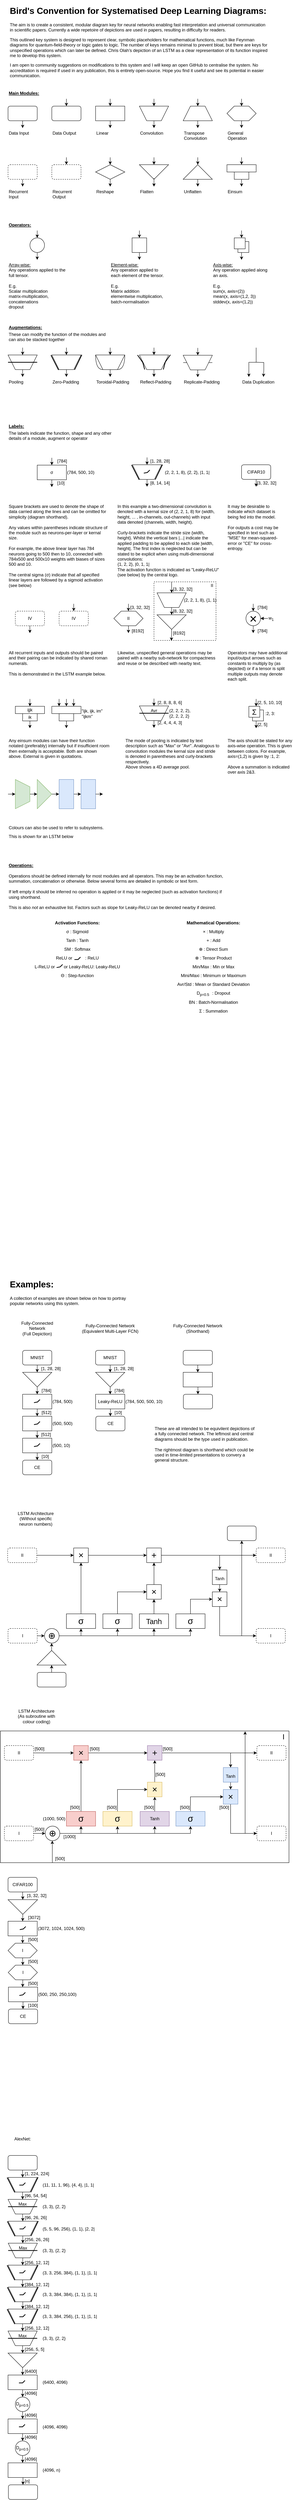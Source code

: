 <mxfile version="26.0.16">
  <diagram id="Q7hcGsQh7yA1GboeecbG" name="Page-1">
    <mxGraphModel dx="1418" dy="828" grid="1" gridSize="10" guides="1" tooltips="1" connect="1" arrows="1" fold="1" page="1" pageScale="1" pageWidth="827" pageHeight="1169" math="0" shadow="0">
      <root>
        <mxCell id="0" />
        <mxCell id="1" parent="0" />
        <mxCell id="aONaxbvRClBuCvZy6fXR-82" value="" style="rounded=0;whiteSpace=wrap;html=1;fontSize=20;align=center;verticalAlign=middle;" parent="1" vertex="1">
          <mxGeometry x="19" y="4760" width="791" height="360" as="geometry" />
        </mxCell>
        <mxCell id="KCTaGLvVABMI7pzRK5sc-65" value="" style="rounded=0;whiteSpace=wrap;html=1;verticalAlign=middle;" parent="1" vertex="1">
          <mxGeometry x="670" y="690" width="30" height="30" as="geometry" />
        </mxCell>
        <mxCell id="KCTaGLvVABMI7pzRK5sc-1" value="&lt;h1&gt;Bird&#39;s Convention for Systematised Deep Learning Diagrams:&amp;nbsp;&lt;/h1&gt;&lt;p&gt;The aim is to create a consistent, modular diagram key for neural networks enabling fast interpretation and universal communication in scientific papers. Currently a wide repetoire of depictions are used in papers, resulting in difficulty for readers.&lt;/p&gt;&lt;p&gt;This outlined key system is designed to represent clear, symbolic placeholders for mathematical functions, much like Feynman diagrams for quantum-field-theory or logic gates to logic. The number of keys remains minimal to prevent bloat, but there are keys for unspecified operations which can later be defined. Chris Olah&#39;s depiction of an LSTM as a clear representation of its function inspired me to develop this system.&lt;/p&gt;&lt;p&gt;&lt;span&gt;I am open to community suggestions on modifications to this system and I will keep an open GitHub to centralise the system. No accreditation is required if used in any publication, this is entirely open-source. Hope you find it useful and see its potential in easier communication.&lt;/span&gt;&lt;br&gt;&lt;/p&gt;" style="text;html=1;strokeColor=none;fillColor=none;spacing=5;spacingTop=-20;whiteSpace=wrap;overflow=hidden;rounded=0;" parent="1" vertex="1">
          <mxGeometry x="40" y="40" width="720" height="220" as="geometry" />
        </mxCell>
        <mxCell id="KCTaGLvVABMI7pzRK5sc-2" value="Main Modules:" style="text;html=1;strokeColor=none;fillColor=none;align=left;verticalAlign=middle;whiteSpace=wrap;rounded=0;fontStyle=5" parent="1" vertex="1">
          <mxGeometry x="40" y="270" width="90" height="30" as="geometry" />
        </mxCell>
        <mxCell id="KCTaGLvVABMI7pzRK5sc-5" value="" style="edgeStyle=orthogonalEdgeStyle;rounded=0;orthogonalLoop=1;jettySize=auto;html=1;" parent="1" source="KCTaGLvVABMI7pzRK5sc-3" edge="1">
          <mxGeometry relative="1" as="geometry">
            <mxPoint x="80" y="380" as="targetPoint" />
          </mxGeometry>
        </mxCell>
        <mxCell id="KCTaGLvVABMI7pzRK5sc-3" value="" style="rounded=1;whiteSpace=wrap;html=1;" parent="1" vertex="1">
          <mxGeometry x="40" y="320" width="80" height="40" as="geometry" />
        </mxCell>
        <mxCell id="KCTaGLvVABMI7pzRK5sc-7" value="" style="rounded=1;whiteSpace=wrap;html=1;" parent="1" vertex="1">
          <mxGeometry x="160" y="320" width="80" height="40" as="geometry" />
        </mxCell>
        <mxCell id="KCTaGLvVABMI7pzRK5sc-8" value="" style="edgeStyle=orthogonalEdgeStyle;rounded=0;orthogonalLoop=1;jettySize=auto;html=1;entryX=0.5;entryY=0;entryDx=0;entryDy=0;" parent="1" target="KCTaGLvVABMI7pzRK5sc-7" edge="1">
          <mxGeometry relative="1" as="geometry">
            <mxPoint x="200" y="300" as="sourcePoint" />
            <mxPoint x="90" y="370" as="targetPoint" />
          </mxGeometry>
        </mxCell>
        <mxCell id="KCTaGLvVABMI7pzRK5sc-9" value="" style="rounded=0;whiteSpace=wrap;html=1;" parent="1" vertex="1">
          <mxGeometry x="280" y="320" width="80" height="40" as="geometry" />
        </mxCell>
        <mxCell id="KCTaGLvVABMI7pzRK5sc-10" value="" style="shape=trapezoid;perimeter=trapezoidPerimeter;whiteSpace=wrap;html=1;fixedSize=1;rotation=-180;" parent="1" vertex="1">
          <mxGeometry x="400" y="320" width="80" height="40" as="geometry" />
        </mxCell>
        <mxCell id="KCTaGLvVABMI7pzRK5sc-11" value="" style="shape=trapezoid;perimeter=trapezoidPerimeter;whiteSpace=wrap;html=1;fixedSize=1;rotation=0;" parent="1" vertex="1">
          <mxGeometry x="520" y="320" width="80" height="40" as="geometry" />
        </mxCell>
        <mxCell id="KCTaGLvVABMI7pzRK5sc-12" value="" style="triangle;whiteSpace=wrap;html=1;rotation=90;" parent="1" vertex="1">
          <mxGeometry x="420" y="460" width="40" height="80" as="geometry" />
        </mxCell>
        <mxCell id="KCTaGLvVABMI7pzRK5sc-13" value="" style="shape=hexagon;perimeter=hexagonPerimeter2;whiteSpace=wrap;html=1;fixedSize=1;" parent="1" vertex="1">
          <mxGeometry x="640" y="320" width="80" height="40" as="geometry" />
        </mxCell>
        <mxCell id="KCTaGLvVABMI7pzRK5sc-15" value="" style="edgeStyle=orthogonalEdgeStyle;rounded=0;orthogonalLoop=1;jettySize=auto;html=1;" parent="1" source="KCTaGLvVABMI7pzRK5sc-16" edge="1">
          <mxGeometry relative="1" as="geometry">
            <mxPoint x="80" y="540" as="targetPoint" />
          </mxGeometry>
        </mxCell>
        <mxCell id="KCTaGLvVABMI7pzRK5sc-16" value="" style="rounded=1;whiteSpace=wrap;html=1;dashed=1;" parent="1" vertex="1">
          <mxGeometry x="40" y="480" width="80" height="40" as="geometry" />
        </mxCell>
        <mxCell id="KCTaGLvVABMI7pzRK5sc-17" value="" style="rounded=1;whiteSpace=wrap;html=1;dashed=1;" parent="1" vertex="1">
          <mxGeometry x="160" y="480" width="80" height="40" as="geometry" />
        </mxCell>
        <mxCell id="KCTaGLvVABMI7pzRK5sc-18" value="" style="edgeStyle=orthogonalEdgeStyle;rounded=0;orthogonalLoop=1;jettySize=auto;html=1;entryX=0.5;entryY=0;entryDx=0;entryDy=0;" parent="1" target="KCTaGLvVABMI7pzRK5sc-17" edge="1">
          <mxGeometry relative="1" as="geometry">
            <mxPoint x="200.0" y="460" as="sourcePoint" />
            <mxPoint x="90" y="530" as="targetPoint" />
          </mxGeometry>
        </mxCell>
        <mxCell id="KCTaGLvVABMI7pzRK5sc-19" value="" style="rhombus;whiteSpace=wrap;html=1;" parent="1" vertex="1">
          <mxGeometry x="280" y="480" width="80" height="40" as="geometry" />
        </mxCell>
        <mxCell id="KCTaGLvVABMI7pzRK5sc-20" value="" style="triangle;whiteSpace=wrap;html=1;rotation=-90;" parent="1" vertex="1">
          <mxGeometry x="540" y="460" width="40" height="80" as="geometry" />
        </mxCell>
        <mxCell id="KCTaGLvVABMI7pzRK5sc-21" value="" style="edgeStyle=orthogonalEdgeStyle;rounded=0;orthogonalLoop=1;jettySize=auto;html=1;entryX=0.5;entryY=0;entryDx=0;entryDy=0;" parent="1" target="KCTaGLvVABMI7pzRK5sc-19" edge="1">
          <mxGeometry relative="1" as="geometry">
            <mxPoint x="320" y="460" as="sourcePoint" />
            <mxPoint x="210" y="490" as="targetPoint" />
          </mxGeometry>
        </mxCell>
        <mxCell id="KCTaGLvVABMI7pzRK5sc-22" value="" style="edgeStyle=orthogonalEdgeStyle;rounded=0;orthogonalLoop=1;jettySize=auto;html=1;" parent="1" edge="1">
          <mxGeometry relative="1" as="geometry">
            <mxPoint x="320" y="520" as="sourcePoint" />
            <mxPoint x="320" y="540" as="targetPoint" />
          </mxGeometry>
        </mxCell>
        <mxCell id="KCTaGLvVABMI7pzRK5sc-23" value="" style="edgeStyle=orthogonalEdgeStyle;rounded=0;orthogonalLoop=1;jettySize=auto;html=1;entryX=0;entryY=0.5;entryDx=0;entryDy=0;" parent="1" target="KCTaGLvVABMI7pzRK5sc-12" edge="1">
          <mxGeometry relative="1" as="geometry">
            <mxPoint x="440" y="460" as="sourcePoint" />
            <mxPoint x="330" y="490" as="targetPoint" />
          </mxGeometry>
        </mxCell>
        <mxCell id="KCTaGLvVABMI7pzRK5sc-24" value="" style="edgeStyle=orthogonalEdgeStyle;rounded=0;orthogonalLoop=1;jettySize=auto;html=1;" parent="1" edge="1">
          <mxGeometry relative="1" as="geometry">
            <mxPoint x="440" y="517" as="sourcePoint" />
            <mxPoint x="440" y="540" as="targetPoint" />
          </mxGeometry>
        </mxCell>
        <mxCell id="KCTaGLvVABMI7pzRK5sc-25" value="Data Input&lt;br&gt;" style="text;html=1;strokeColor=none;fillColor=none;align=left;verticalAlign=top;whiteSpace=wrap;rounded=0;" parent="1" vertex="1">
          <mxGeometry x="40" y="380" width="80" height="40" as="geometry" />
        </mxCell>
        <mxCell id="KCTaGLvVABMI7pzRK5sc-26" value="Data Output" style="text;html=1;strokeColor=none;fillColor=none;align=left;verticalAlign=top;whiteSpace=wrap;rounded=0;" parent="1" vertex="1">
          <mxGeometry x="160" y="380" width="80" height="40" as="geometry" />
        </mxCell>
        <mxCell id="KCTaGLvVABMI7pzRK5sc-27" value="Linear" style="text;html=1;strokeColor=none;fillColor=none;align=left;verticalAlign=top;whiteSpace=wrap;rounded=0;" parent="1" vertex="1">
          <mxGeometry x="280" y="380" width="80" height="40" as="geometry" />
        </mxCell>
        <mxCell id="KCTaGLvVABMI7pzRK5sc-28" value="Convolution" style="text;html=1;strokeColor=none;fillColor=none;align=left;verticalAlign=top;whiteSpace=wrap;rounded=0;" parent="1" vertex="1">
          <mxGeometry x="400" y="380" width="80" height="40" as="geometry" />
        </mxCell>
        <mxCell id="KCTaGLvVABMI7pzRK5sc-29" value="Transpose Convolution" style="text;html=1;strokeColor=none;fillColor=none;align=left;verticalAlign=top;whiteSpace=wrap;rounded=0;" parent="1" vertex="1">
          <mxGeometry x="520" y="380" width="80" height="40" as="geometry" />
        </mxCell>
        <mxCell id="KCTaGLvVABMI7pzRK5sc-31" value="" style="edgeStyle=orthogonalEdgeStyle;rounded=0;orthogonalLoop=1;jettySize=auto;html=1;entryX=0.5;entryY=0;entryDx=0;entryDy=0;" parent="1" edge="1">
          <mxGeometry relative="1" as="geometry">
            <mxPoint x="320" y="300" as="sourcePoint" />
            <mxPoint x="320" y="320" as="targetPoint" />
          </mxGeometry>
        </mxCell>
        <mxCell id="KCTaGLvVABMI7pzRK5sc-32" value="" style="edgeStyle=orthogonalEdgeStyle;rounded=0;orthogonalLoop=1;jettySize=auto;html=1;" parent="1" edge="1">
          <mxGeometry relative="1" as="geometry">
            <mxPoint x="320" y="360" as="sourcePoint" />
            <mxPoint x="320" y="380" as="targetPoint" />
          </mxGeometry>
        </mxCell>
        <mxCell id="KCTaGLvVABMI7pzRK5sc-34" value="" style="edgeStyle=orthogonalEdgeStyle;rounded=0;orthogonalLoop=1;jettySize=auto;html=1;entryX=0.5;entryY=0;entryDx=0;entryDy=0;" parent="1" edge="1">
          <mxGeometry relative="1" as="geometry">
            <mxPoint x="440" y="300" as="sourcePoint" />
            <mxPoint x="440" y="320" as="targetPoint" />
          </mxGeometry>
        </mxCell>
        <mxCell id="KCTaGLvVABMI7pzRK5sc-35" value="" style="edgeStyle=orthogonalEdgeStyle;rounded=0;orthogonalLoop=1;jettySize=auto;html=1;" parent="1" edge="1">
          <mxGeometry relative="1" as="geometry">
            <mxPoint x="440" y="360" as="sourcePoint" />
            <mxPoint x="440" y="380" as="targetPoint" />
          </mxGeometry>
        </mxCell>
        <mxCell id="KCTaGLvVABMI7pzRK5sc-37" value="" style="edgeStyle=orthogonalEdgeStyle;rounded=0;orthogonalLoop=1;jettySize=auto;html=1;entryX=0.5;entryY=0;entryDx=0;entryDy=0;" parent="1" edge="1">
          <mxGeometry relative="1" as="geometry">
            <mxPoint x="560" y="300" as="sourcePoint" />
            <mxPoint x="560" y="320" as="targetPoint" />
          </mxGeometry>
        </mxCell>
        <mxCell id="KCTaGLvVABMI7pzRK5sc-38" value="" style="edgeStyle=orthogonalEdgeStyle;rounded=0;orthogonalLoop=1;jettySize=auto;html=1;" parent="1" edge="1">
          <mxGeometry relative="1" as="geometry">
            <mxPoint x="560" y="360" as="sourcePoint" />
            <mxPoint x="560" y="380" as="targetPoint" />
          </mxGeometry>
        </mxCell>
        <mxCell id="KCTaGLvVABMI7pzRK5sc-40" value="" style="edgeStyle=orthogonalEdgeStyle;rounded=0;orthogonalLoop=1;jettySize=auto;html=1;entryX=0.5;entryY=0;entryDx=0;entryDy=0;" parent="1" edge="1">
          <mxGeometry relative="1" as="geometry">
            <mxPoint x="680" y="300" as="sourcePoint" />
            <mxPoint x="680" y="320" as="targetPoint" />
          </mxGeometry>
        </mxCell>
        <mxCell id="KCTaGLvVABMI7pzRK5sc-41" value="" style="edgeStyle=orthogonalEdgeStyle;rounded=0;orthogonalLoop=1;jettySize=auto;html=1;" parent="1" edge="1">
          <mxGeometry relative="1" as="geometry">
            <mxPoint x="680" y="360" as="sourcePoint" />
            <mxPoint x="680" y="380" as="targetPoint" />
          </mxGeometry>
        </mxCell>
        <mxCell id="KCTaGLvVABMI7pzRK5sc-43" value="" style="edgeStyle=orthogonalEdgeStyle;rounded=0;orthogonalLoop=1;jettySize=auto;html=1;entryX=0.5;entryY=0;entryDx=0;entryDy=0;" parent="1" edge="1">
          <mxGeometry relative="1" as="geometry">
            <mxPoint x="560" y="460" as="sourcePoint" />
            <mxPoint x="560" y="480" as="targetPoint" />
          </mxGeometry>
        </mxCell>
        <mxCell id="KCTaGLvVABMI7pzRK5sc-44" value="" style="edgeStyle=orthogonalEdgeStyle;rounded=0;orthogonalLoop=1;jettySize=auto;html=1;" parent="1" edge="1">
          <mxGeometry relative="1" as="geometry">
            <mxPoint x="560" y="520" as="sourcePoint" />
            <mxPoint x="560" y="540" as="targetPoint" />
          </mxGeometry>
        </mxCell>
        <mxCell id="KCTaGLvVABMI7pzRK5sc-45" value="" style="rounded=0;whiteSpace=wrap;html=1;verticalAlign=middle;" parent="1" vertex="1">
          <mxGeometry x="640" y="480" width="80" height="20" as="geometry" />
        </mxCell>
        <mxCell id="KCTaGLvVABMI7pzRK5sc-46" value="" style="rounded=0;whiteSpace=wrap;html=1;verticalAlign=middle;" parent="1" vertex="1">
          <mxGeometry x="660" y="500" width="40" height="20" as="geometry" />
        </mxCell>
        <mxCell id="KCTaGLvVABMI7pzRK5sc-48" value="General Operation" style="text;html=1;strokeColor=none;fillColor=none;align=left;verticalAlign=top;whiteSpace=wrap;rounded=0;" parent="1" vertex="1">
          <mxGeometry x="640" y="380" width="80" height="40" as="geometry" />
        </mxCell>
        <mxCell id="KCTaGLvVABMI7pzRK5sc-49" value="Recurrent Input" style="text;html=1;strokeColor=none;fillColor=none;align=left;verticalAlign=top;whiteSpace=wrap;rounded=0;" parent="1" vertex="1">
          <mxGeometry x="40" y="540" width="80" height="40" as="geometry" />
        </mxCell>
        <mxCell id="KCTaGLvVABMI7pzRK5sc-50" value="Recurrent Output" style="text;html=1;strokeColor=none;fillColor=none;align=left;verticalAlign=top;whiteSpace=wrap;rounded=0;" parent="1" vertex="1">
          <mxGeometry x="160" y="540" width="80" height="40" as="geometry" />
        </mxCell>
        <mxCell id="KCTaGLvVABMI7pzRK5sc-51" value="Reshape" style="text;html=1;strokeColor=none;fillColor=none;align=left;verticalAlign=top;whiteSpace=wrap;rounded=0;" parent="1" vertex="1">
          <mxGeometry x="280" y="540" width="80" height="40" as="geometry" />
        </mxCell>
        <mxCell id="KCTaGLvVABMI7pzRK5sc-53" value="Flatten" style="text;html=1;strokeColor=none;fillColor=none;align=left;verticalAlign=top;whiteSpace=wrap;rounded=0;" parent="1" vertex="1">
          <mxGeometry x="400" y="540" width="80" height="40" as="geometry" />
        </mxCell>
        <mxCell id="KCTaGLvVABMI7pzRK5sc-54" value="Unflatten" style="text;html=1;strokeColor=none;fillColor=none;align=left;verticalAlign=top;whiteSpace=wrap;rounded=0;" parent="1" vertex="1">
          <mxGeometry x="520" y="540" width="80" height="40" as="geometry" />
        </mxCell>
        <mxCell id="KCTaGLvVABMI7pzRK5sc-55" value="Einsum" style="text;html=1;strokeColor=none;fillColor=none;align=left;verticalAlign=top;whiteSpace=wrap;rounded=0;" parent="1" vertex="1">
          <mxGeometry x="640" y="540" width="80" height="40" as="geometry" />
        </mxCell>
        <mxCell id="KCTaGLvVABMI7pzRK5sc-57" value="" style="edgeStyle=orthogonalEdgeStyle;rounded=0;orthogonalLoop=1;jettySize=auto;html=1;entryX=0.5;entryY=0;entryDx=0;entryDy=0;" parent="1" edge="1">
          <mxGeometry relative="1" as="geometry">
            <mxPoint x="680" y="460" as="sourcePoint" />
            <mxPoint x="680" y="480" as="targetPoint" />
          </mxGeometry>
        </mxCell>
        <mxCell id="KCTaGLvVABMI7pzRK5sc-58" value="" style="edgeStyle=orthogonalEdgeStyle;rounded=0;orthogonalLoop=1;jettySize=auto;html=1;" parent="1" edge="1">
          <mxGeometry relative="1" as="geometry">
            <mxPoint x="680" y="520" as="sourcePoint" />
            <mxPoint x="680" y="540" as="targetPoint" />
          </mxGeometry>
        </mxCell>
        <mxCell id="KCTaGLvVABMI7pzRK5sc-61" value="Operators:" style="text;html=1;strokeColor=none;fillColor=none;align=left;verticalAlign=middle;whiteSpace=wrap;rounded=0;fontStyle=5" parent="1" vertex="1">
          <mxGeometry x="40" y="630" width="90" height="30" as="geometry" />
        </mxCell>
        <mxCell id="KCTaGLvVABMI7pzRK5sc-62" value="" style="ellipse;whiteSpace=wrap;html=1;aspect=fixed;verticalAlign=middle;" parent="1" vertex="1">
          <mxGeometry x="100" y="680" width="40" height="40" as="geometry" />
        </mxCell>
        <mxCell id="KCTaGLvVABMI7pzRK5sc-63" value="" style="rounded=0;whiteSpace=wrap;html=1;verticalAlign=middle;" parent="1" vertex="1">
          <mxGeometry x="380" y="680" width="40" height="40" as="geometry" />
        </mxCell>
        <mxCell id="KCTaGLvVABMI7pzRK5sc-64" value="" style="rounded=0;whiteSpace=wrap;html=1;verticalAlign=middle;" parent="1" vertex="1">
          <mxGeometry x="660" y="680" width="30" height="30" as="geometry" />
        </mxCell>
        <mxCell id="KCTaGLvVABMI7pzRK5sc-66" value="&lt;u&gt;Axis-wise:&lt;/u&gt;&lt;br&gt;Any operation applied along an axis.&lt;br&gt;&lt;br&gt;E.g.&lt;br&gt;&lt;span&gt;sum(x, axis=(2))&lt;/span&gt;&lt;br&gt;&lt;span&gt;mean(x, axis=(1,2, 3))&lt;/span&gt;&lt;br&gt;&lt;span&gt;stddev(x, axis=(1,2))&lt;/span&gt;" style="text;html=1;strokeColor=none;fillColor=none;align=left;verticalAlign=top;whiteSpace=wrap;rounded=0;" parent="1" vertex="1">
          <mxGeometry x="600" y="740" width="160" height="120" as="geometry" />
        </mxCell>
        <mxCell id="KCTaGLvVABMI7pzRK5sc-67" value="&lt;u&gt;Element-wise:&lt;/u&gt;&lt;br&gt;Any operation applied to each element of the tensor.&lt;br&gt;&lt;br&gt;E.g.&lt;br&gt;Matrix addition&lt;br&gt;elementwise multiplication, batch-normalisation" style="text;html=1;strokeColor=none;fillColor=none;align=left;verticalAlign=top;whiteSpace=wrap;rounded=0;" parent="1" vertex="1">
          <mxGeometry x="320" y="740" width="160" height="120" as="geometry" />
        </mxCell>
        <mxCell id="KCTaGLvVABMI7pzRK5sc-68" value="&lt;u&gt;Array-wise:&lt;/u&gt;&lt;br&gt;Any operations applied to the full tensor.&lt;br&gt;&lt;br&gt;E.g.&lt;br&gt;Scalar multiplication&lt;br&gt;matrix-multiplication, concatenations&lt;br&gt;dropout" style="text;html=1;strokeColor=none;fillColor=none;align=left;verticalAlign=top;whiteSpace=wrap;rounded=0;" parent="1" vertex="1">
          <mxGeometry x="40" y="740" width="160" height="150" as="geometry" />
        </mxCell>
        <mxCell id="KCTaGLvVABMI7pzRK5sc-73" value="" style="edgeStyle=orthogonalEdgeStyle;rounded=0;orthogonalLoop=1;jettySize=auto;html=1;entryX=0.5;entryY=0;entryDx=0;entryDy=0;" parent="1" edge="1">
          <mxGeometry relative="1" as="geometry">
            <mxPoint x="120" y="660" as="sourcePoint" />
            <mxPoint x="120" y="680" as="targetPoint" />
          </mxGeometry>
        </mxCell>
        <mxCell id="KCTaGLvVABMI7pzRK5sc-74" value="" style="edgeStyle=orthogonalEdgeStyle;rounded=0;orthogonalLoop=1;jettySize=auto;html=1;" parent="1" edge="1">
          <mxGeometry relative="1" as="geometry">
            <mxPoint x="120" y="720" as="sourcePoint" />
            <mxPoint x="120" y="740" as="targetPoint" />
          </mxGeometry>
        </mxCell>
        <mxCell id="KCTaGLvVABMI7pzRK5sc-76" value="" style="edgeStyle=orthogonalEdgeStyle;rounded=0;orthogonalLoop=1;jettySize=auto;html=1;entryX=0.5;entryY=0;entryDx=0;entryDy=0;" parent="1" edge="1">
          <mxGeometry relative="1" as="geometry">
            <mxPoint x="400" y="660" as="sourcePoint" />
            <mxPoint x="400" y="680" as="targetPoint" />
          </mxGeometry>
        </mxCell>
        <mxCell id="KCTaGLvVABMI7pzRK5sc-77" value="" style="edgeStyle=orthogonalEdgeStyle;rounded=0;orthogonalLoop=1;jettySize=auto;html=1;" parent="1" edge="1">
          <mxGeometry relative="1" as="geometry">
            <mxPoint x="400" y="720" as="sourcePoint" />
            <mxPoint x="400" y="740" as="targetPoint" />
          </mxGeometry>
        </mxCell>
        <mxCell id="KCTaGLvVABMI7pzRK5sc-79" value="" style="edgeStyle=orthogonalEdgeStyle;rounded=0;orthogonalLoop=1;jettySize=auto;html=1;entryX=0.5;entryY=0;entryDx=0;entryDy=0;" parent="1" edge="1">
          <mxGeometry relative="1" as="geometry">
            <mxPoint x="680" y="660" as="sourcePoint" />
            <mxPoint x="680" y="680" as="targetPoint" />
          </mxGeometry>
        </mxCell>
        <mxCell id="KCTaGLvVABMI7pzRK5sc-80" value="" style="edgeStyle=orthogonalEdgeStyle;rounded=0;orthogonalLoop=1;jettySize=auto;html=1;" parent="1" edge="1">
          <mxGeometry relative="1" as="geometry">
            <mxPoint x="680" y="720" as="sourcePoint" />
            <mxPoint x="680" y="740" as="targetPoint" />
          </mxGeometry>
        </mxCell>
        <mxCell id="KCTaGLvVABMI7pzRK5sc-83" value="Augmentations:" style="text;html=1;strokeColor=none;fillColor=none;align=left;verticalAlign=middle;whiteSpace=wrap;rounded=0;fontStyle=5" parent="1" vertex="1">
          <mxGeometry x="40" y="910" width="90" height="30" as="geometry" />
        </mxCell>
        <mxCell id="KCTaGLvVABMI7pzRK5sc-85" value="" style="shape=trapezoid;perimeter=trapezoidPerimeter;whiteSpace=wrap;html=1;fixedSize=1;rotation=-180;" parent="1" vertex="1">
          <mxGeometry x="40" y="1000" width="80" height="40" as="geometry" />
        </mxCell>
        <mxCell id="KCTaGLvVABMI7pzRK5sc-86" value="Pooling" style="text;html=1;strokeColor=none;fillColor=none;align=left;verticalAlign=top;whiteSpace=wrap;rounded=0;" parent="1" vertex="1">
          <mxGeometry x="40" y="1060" width="80" height="40" as="geometry" />
        </mxCell>
        <mxCell id="KCTaGLvVABMI7pzRK5sc-87" value="" style="edgeStyle=orthogonalEdgeStyle;rounded=0;orthogonalLoop=1;jettySize=auto;html=1;entryX=0.5;entryY=0;entryDx=0;entryDy=0;" parent="1" edge="1">
          <mxGeometry relative="1" as="geometry">
            <mxPoint x="80" y="980" as="sourcePoint" />
            <mxPoint x="80" y="1000" as="targetPoint" />
          </mxGeometry>
        </mxCell>
        <mxCell id="KCTaGLvVABMI7pzRK5sc-88" value="" style="edgeStyle=orthogonalEdgeStyle;rounded=0;orthogonalLoop=1;jettySize=auto;html=1;" parent="1" edge="1">
          <mxGeometry relative="1" as="geometry">
            <mxPoint x="80" y="1040" as="sourcePoint" />
            <mxPoint x="80" y="1060" as="targetPoint" />
          </mxGeometry>
        </mxCell>
        <mxCell id="KCTaGLvVABMI7pzRK5sc-91" value="" style="line;strokeWidth=2;direction=south;html=1;align=left;verticalAlign=top;rotation=-90;" parent="1" vertex="1">
          <mxGeometry x="75" y="980" width="10" height="80" as="geometry" />
        </mxCell>
        <mxCell id="KCTaGLvVABMI7pzRK5sc-92" value="" style="shape=trapezoid;perimeter=trapezoidPerimeter;whiteSpace=wrap;html=1;fixedSize=1;rotation=-180;" parent="1" vertex="1">
          <mxGeometry x="160" y="1000" width="80" height="40" as="geometry" />
        </mxCell>
        <mxCell id="KCTaGLvVABMI7pzRK5sc-93" value="Zero-Padding" style="text;html=1;strokeColor=none;fillColor=none;align=left;verticalAlign=top;whiteSpace=wrap;rounded=0;" parent="1" vertex="1">
          <mxGeometry x="160" y="1060" width="80" height="40" as="geometry" />
        </mxCell>
        <mxCell id="KCTaGLvVABMI7pzRK5sc-94" value="" style="edgeStyle=orthogonalEdgeStyle;rounded=0;orthogonalLoop=1;jettySize=auto;html=1;entryX=0.5;entryY=0;entryDx=0;entryDy=0;" parent="1" edge="1">
          <mxGeometry relative="1" as="geometry">
            <mxPoint x="200" y="980" as="sourcePoint" />
            <mxPoint x="200" y="1000" as="targetPoint" />
          </mxGeometry>
        </mxCell>
        <mxCell id="KCTaGLvVABMI7pzRK5sc-95" value="" style="edgeStyle=orthogonalEdgeStyle;rounded=0;orthogonalLoop=1;jettySize=auto;html=1;" parent="1" edge="1">
          <mxGeometry relative="1" as="geometry">
            <mxPoint x="200" y="1040" as="sourcePoint" />
            <mxPoint x="200" y="1060" as="targetPoint" />
          </mxGeometry>
        </mxCell>
        <mxCell id="KCTaGLvVABMI7pzRK5sc-96" value="" style="line;strokeWidth=2;direction=south;html=1;align=left;verticalAlign=top;rotation=-154;" parent="1" vertex="1">
          <mxGeometry x="227.34" y="997.26" width="10" height="45.59" as="geometry" />
        </mxCell>
        <mxCell id="KCTaGLvVABMI7pzRK5sc-97" value="These can modify the function of the modules and can also be stacked together" style="text;html=1;strokeColor=none;fillColor=none;align=left;verticalAlign=top;whiteSpace=wrap;rounded=0;" parent="1" vertex="1">
          <mxGeometry x="40" y="930" width="280" height="30" as="geometry" />
        </mxCell>
        <mxCell id="KCTaGLvVABMI7pzRK5sc-98" value="" style="line;strokeWidth=2;direction=south;html=1;align=left;verticalAlign=top;rotation=-27;" parent="1" vertex="1">
          <mxGeometry x="163" y="998" width="10" height="45.59" as="geometry" />
        </mxCell>
        <mxCell id="KCTaGLvVABMI7pzRK5sc-99" value="" style="shape=trapezoid;perimeter=trapezoidPerimeter;whiteSpace=wrap;html=1;fixedSize=1;rotation=-180;" parent="1" vertex="1">
          <mxGeometry x="280" y="1000" width="80" height="40" as="geometry" />
        </mxCell>
        <mxCell id="KCTaGLvVABMI7pzRK5sc-100" value="Toroidal-Padding" style="text;html=1;strokeColor=none;fillColor=none;align=left;verticalAlign=top;whiteSpace=wrap;rounded=0;" parent="1" vertex="1">
          <mxGeometry x="280" y="1060" width="100" height="40" as="geometry" />
        </mxCell>
        <mxCell id="KCTaGLvVABMI7pzRK5sc-101" value="" style="edgeStyle=orthogonalEdgeStyle;rounded=0;orthogonalLoop=1;jettySize=auto;html=1;entryX=0.5;entryY=0;entryDx=0;entryDy=0;" parent="1" edge="1">
          <mxGeometry relative="1" as="geometry">
            <mxPoint x="320" y="980" as="sourcePoint" />
            <mxPoint x="320" y="1000" as="targetPoint" />
          </mxGeometry>
        </mxCell>
        <mxCell id="KCTaGLvVABMI7pzRK5sc-102" value="" style="edgeStyle=orthogonalEdgeStyle;rounded=0;orthogonalLoop=1;jettySize=auto;html=1;" parent="1" edge="1">
          <mxGeometry relative="1" as="geometry">
            <mxPoint x="320" y="1040" as="sourcePoint" />
            <mxPoint x="320" y="1060" as="targetPoint" />
          </mxGeometry>
        </mxCell>
        <mxCell id="KCTaGLvVABMI7pzRK5sc-108" value="" style="curved=1;endArrow=none;html=1;rounded=0;edgeStyle=orthogonalEdgeStyle;exitX=1;exitY=1;exitDx=0;exitDy=0;endFill=0;" parent="1" source="KCTaGLvVABMI7pzRK5sc-99" edge="1">
          <mxGeometry width="50" height="50" relative="1" as="geometry">
            <mxPoint x="250" y="1090" as="sourcePoint" />
            <mxPoint x="300" y="1040" as="targetPoint" />
            <Array as="points">
              <mxPoint x="280" y="1040" />
            </Array>
          </mxGeometry>
        </mxCell>
        <mxCell id="KCTaGLvVABMI7pzRK5sc-109" value="" style="curved=1;endArrow=none;html=1;rounded=0;edgeStyle=orthogonalEdgeStyle;exitX=0.25;exitY=0;exitDx=0;exitDy=0;entryX=0;entryY=1;entryDx=0;entryDy=0;endFill=0;" parent="1" source="KCTaGLvVABMI7pzRK5sc-99" target="KCTaGLvVABMI7pzRK5sc-99" edge="1">
          <mxGeometry width="50" height="50" relative="1" as="geometry">
            <mxPoint x="360" y="1050" as="sourcePoint" />
            <mxPoint x="410" y="1000" as="targetPoint" />
            <Array as="points">
              <mxPoint x="360" y="1040" />
            </Array>
          </mxGeometry>
        </mxCell>
        <mxCell id="KCTaGLvVABMI7pzRK5sc-110" value="" style="shape=trapezoid;perimeter=trapezoidPerimeter;whiteSpace=wrap;html=1;fixedSize=1;rotation=-180;" parent="1" vertex="1">
          <mxGeometry x="400" y="1000" width="80" height="40" as="geometry" />
        </mxCell>
        <mxCell id="KCTaGLvVABMI7pzRK5sc-111" value="Reflect-Padding" style="text;html=1;strokeColor=none;fillColor=none;align=left;verticalAlign=top;whiteSpace=wrap;rounded=0;" parent="1" vertex="1">
          <mxGeometry x="400" y="1060" width="100" height="40" as="geometry" />
        </mxCell>
        <mxCell id="KCTaGLvVABMI7pzRK5sc-112" value="" style="edgeStyle=orthogonalEdgeStyle;rounded=0;orthogonalLoop=1;jettySize=auto;html=1;entryX=0.5;entryY=0;entryDx=0;entryDy=0;" parent="1" edge="1">
          <mxGeometry relative="1" as="geometry">
            <mxPoint x="440" y="980" as="sourcePoint" />
            <mxPoint x="440" y="1000" as="targetPoint" />
          </mxGeometry>
        </mxCell>
        <mxCell id="KCTaGLvVABMI7pzRK5sc-113" value="" style="edgeStyle=orthogonalEdgeStyle;rounded=0;orthogonalLoop=1;jettySize=auto;html=1;" parent="1" edge="1">
          <mxGeometry relative="1" as="geometry">
            <mxPoint x="440" y="1040" as="sourcePoint" />
            <mxPoint x="440" y="1060" as="targetPoint" />
          </mxGeometry>
        </mxCell>
        <mxCell id="KCTaGLvVABMI7pzRK5sc-115" value="" style="line;strokeWidth=2;direction=south;html=1;align=left;verticalAlign=top;rotation=-15;" parent="1" vertex="1">
          <mxGeometry x="406.68" y="1018.84" width="10" height="21.2" as="geometry" />
        </mxCell>
        <mxCell id="KCTaGLvVABMI7pzRK5sc-116" value="" style="line;strokeWidth=2;direction=south;html=1;align=left;verticalAlign=top;rotation=-35;" parent="1" vertex="1">
          <mxGeometry x="396.99" y="998" width="10" height="24.39" as="geometry" />
        </mxCell>
        <mxCell id="KCTaGLvVABMI7pzRK5sc-117" value="" style="line;strokeWidth=2;direction=south;html=1;align=left;verticalAlign=top;rotation=15;" parent="1" vertex="1">
          <mxGeometry x="463.31" y="1018.84" width="10" height="21.2" as="geometry" />
        </mxCell>
        <mxCell id="KCTaGLvVABMI7pzRK5sc-118" value="" style="line;strokeWidth=2;direction=south;html=1;align=left;verticalAlign=top;rotation=35;" parent="1" vertex="1">
          <mxGeometry x="473" y="997.26" width="10" height="24.39" as="geometry" />
        </mxCell>
        <mxCell id="KCTaGLvVABMI7pzRK5sc-127" style="edgeStyle=orthogonalEdgeStyle;rounded=0;orthogonalLoop=1;jettySize=auto;html=1;exitX=0;exitY=0.5;exitDx=0;exitDy=0;entryX=0;entryY=0.5;entryDx=0;entryDy=0;entryPerimeter=0;endArrow=none;endFill=0;" parent="1" source="KCTaGLvVABMI7pzRK5sc-119" edge="1">
          <mxGeometry relative="1" as="geometry">
            <mxPoint x="599.935" y="1021.415" as="targetPoint" />
          </mxGeometry>
        </mxCell>
        <mxCell id="KCTaGLvVABMI7pzRK5sc-130" style="edgeStyle=orthogonalEdgeStyle;rounded=0;orthogonalLoop=1;jettySize=auto;html=1;exitX=1;exitY=0.5;exitDx=0;exitDy=0;entryX=1;entryY=0.5;entryDx=0;entryDy=0;endArrow=none;endFill=0;" parent="1" source="KCTaGLvVABMI7pzRK5sc-119" edge="1">
          <mxGeometry relative="1" as="geometry">
            <mxPoint x="520" y="1020" as="targetPoint" />
          </mxGeometry>
        </mxCell>
        <mxCell id="KCTaGLvVABMI7pzRK5sc-119" value="" style="shape=trapezoid;perimeter=trapezoidPerimeter;whiteSpace=wrap;html=1;fixedSize=1;rotation=-180;" parent="1" vertex="1">
          <mxGeometry x="520" y="1000.8" width="80" height="40" as="geometry" />
        </mxCell>
        <mxCell id="KCTaGLvVABMI7pzRK5sc-120" value="Replicate-Padding" style="text;html=1;strokeColor=none;fillColor=none;align=left;verticalAlign=top;whiteSpace=wrap;rounded=0;" parent="1" vertex="1">
          <mxGeometry x="520" y="1060" width="108.49" height="40" as="geometry" />
        </mxCell>
        <mxCell id="KCTaGLvVABMI7pzRK5sc-121" value="" style="edgeStyle=orthogonalEdgeStyle;rounded=0;orthogonalLoop=1;jettySize=auto;html=1;entryX=0.5;entryY=0;entryDx=0;entryDy=0;" parent="1" edge="1">
          <mxGeometry relative="1" as="geometry">
            <mxPoint x="560" y="980.8" as="sourcePoint" />
            <mxPoint x="560" y="1000.8" as="targetPoint" />
          </mxGeometry>
        </mxCell>
        <mxCell id="KCTaGLvVABMI7pzRK5sc-122" value="" style="edgeStyle=orthogonalEdgeStyle;rounded=0;orthogonalLoop=1;jettySize=auto;html=1;" parent="1" edge="1">
          <mxGeometry relative="1" as="geometry">
            <mxPoint x="560" y="1040.8" as="sourcePoint" />
            <mxPoint x="560" y="1060.8" as="targetPoint" />
          </mxGeometry>
        </mxCell>
        <mxCell id="KCTaGLvVABMI7pzRK5sc-131" value="Labels:" style="text;html=1;strokeColor=none;fillColor=none;align=left;verticalAlign=middle;whiteSpace=wrap;rounded=0;fontStyle=5" parent="1" vertex="1">
          <mxGeometry x="40" y="1180" width="90" height="30" as="geometry" />
        </mxCell>
        <mxCell id="KCTaGLvVABMI7pzRK5sc-132" value="The labels indicate the function, shape and any other details of a module, augment or operator" style="text;html=1;strokeColor=none;fillColor=none;align=left;verticalAlign=top;whiteSpace=wrap;rounded=0;" parent="1" vertex="1">
          <mxGeometry x="40" y="1200" width="320" height="30" as="geometry" />
        </mxCell>
        <mxCell id="KCTaGLvVABMI7pzRK5sc-133" value="σ" style="rounded=0;whiteSpace=wrap;html=1;" parent="1" vertex="1">
          <mxGeometry x="120" y="1301" width="80" height="40" as="geometry" />
        </mxCell>
        <mxCell id="KCTaGLvVABMI7pzRK5sc-134" value="[10]" style="text;html=1;strokeColor=none;fillColor=none;align=left;verticalAlign=middle;whiteSpace=wrap;rounded=0;" parent="1" vertex="1">
          <mxGeometry x="173" y="1330" width="80" height="40" as="geometry" />
        </mxCell>
        <mxCell id="KCTaGLvVABMI7pzRK5sc-135" value="" style="edgeStyle=orthogonalEdgeStyle;rounded=0;orthogonalLoop=1;jettySize=auto;html=1;entryX=0.5;entryY=0;entryDx=0;entryDy=0;" parent="1" edge="1">
          <mxGeometry relative="1" as="geometry">
            <mxPoint x="160" y="1281" as="sourcePoint" />
            <mxPoint x="160" y="1301" as="targetPoint" />
          </mxGeometry>
        </mxCell>
        <mxCell id="KCTaGLvVABMI7pzRK5sc-136" value="" style="edgeStyle=orthogonalEdgeStyle;rounded=0;orthogonalLoop=1;jettySize=auto;html=1;" parent="1" edge="1">
          <mxGeometry relative="1" as="geometry">
            <mxPoint x="160" y="1341" as="sourcePoint" />
            <mxPoint x="160" y="1361" as="targetPoint" />
          </mxGeometry>
        </mxCell>
        <mxCell id="KCTaGLvVABMI7pzRK5sc-137" value="" style="edgeStyle=orthogonalEdgeStyle;rounded=0;orthogonalLoop=1;jettySize=auto;html=1;" parent="1" edge="1">
          <mxGeometry relative="1" as="geometry">
            <mxPoint x="720" y="980" as="sourcePoint" />
            <mxPoint x="700" y="1060" as="targetPoint" />
            <Array as="points">
              <mxPoint x="720" y="1020" />
              <mxPoint x="700" y="1020" />
            </Array>
          </mxGeometry>
        </mxCell>
        <mxCell id="KCTaGLvVABMI7pzRK5sc-138" value="" style="edgeStyle=orthogonalEdgeStyle;rounded=0;orthogonalLoop=1;jettySize=auto;html=1;" parent="1" edge="1">
          <mxGeometry relative="1" as="geometry">
            <mxPoint x="720" y="1020" as="sourcePoint" />
            <mxPoint x="740" y="1060" as="targetPoint" />
          </mxGeometry>
        </mxCell>
        <mxCell id="KCTaGLvVABMI7pzRK5sc-139" value="Data Duplication" style="text;html=1;strokeColor=none;fillColor=none;align=left;verticalAlign=top;whiteSpace=wrap;rounded=0;" parent="1" vertex="1">
          <mxGeometry x="680" y="1060" width="108.49" height="40" as="geometry" />
        </mxCell>
        <mxCell id="KCTaGLvVABMI7pzRK5sc-141" value="[784]" style="text;html=1;strokeColor=none;fillColor=none;align=left;verticalAlign=middle;whiteSpace=wrap;rounded=0;" parent="1" vertex="1">
          <mxGeometry x="173" y="1270" width="80" height="40" as="geometry" />
        </mxCell>
        <mxCell id="KCTaGLvVABMI7pzRK5sc-142" value="(784, 500, 10)" style="text;html=1;strokeColor=none;fillColor=none;align=left;verticalAlign=middle;whiteSpace=wrap;rounded=0;" parent="1" vertex="1">
          <mxGeometry x="200" y="1301" width="80" height="40" as="geometry" />
        </mxCell>
        <mxCell id="1Erl6bS2YAz2NshiOwWD-1" value="Square brackets are used to denote the shape of data carried along the lines and can be omitted for simplicity (diagram shorthand).&lt;br&gt;&lt;br&gt;Any values within parentheses indicate structure of the module such as neurons-per-layer or kernal size.&lt;br&gt;&lt;br&gt;For example, the above linear layer has 784 neurons going to 500 then to 10, connected with 784x500 and 500x10 weights with biases of sizes 500 and 10.&lt;br&gt;&lt;br&gt;The central sigma (&lt;span style=&quot;text-align: center&quot;&gt;σ) indicate that &lt;i&gt;all&lt;/i&gt;&amp;nbsp;specified linear layers are followed by a sigmoid activation (see below)&lt;/span&gt;" style="text;html=1;strokeColor=none;fillColor=none;align=left;verticalAlign=top;whiteSpace=wrap;rounded=0;" parent="1" vertex="1">
          <mxGeometry x="40" y="1400" width="280" height="240" as="geometry" />
        </mxCell>
        <mxCell id="1Erl6bS2YAz2NshiOwWD-2" value="" style="shape=trapezoid;perimeter=trapezoidPerimeter;whiteSpace=wrap;html=1;fixedSize=1;rotation=-180;" parent="1" vertex="1">
          <mxGeometry x="381" y="1300" width="80" height="40" as="geometry" />
        </mxCell>
        <mxCell id="1Erl6bS2YAz2NshiOwWD-4" value="" style="edgeStyle=orthogonalEdgeStyle;rounded=0;orthogonalLoop=1;jettySize=auto;html=1;entryX=0.5;entryY=0;entryDx=0;entryDy=0;" parent="1" edge="1">
          <mxGeometry relative="1" as="geometry">
            <mxPoint x="421" y="1280" as="sourcePoint" />
            <mxPoint x="421" y="1300" as="targetPoint" />
          </mxGeometry>
        </mxCell>
        <mxCell id="1Erl6bS2YAz2NshiOwWD-5" value="" style="edgeStyle=orthogonalEdgeStyle;rounded=0;orthogonalLoop=1;jettySize=auto;html=1;" parent="1" edge="1">
          <mxGeometry relative="1" as="geometry">
            <mxPoint x="421" y="1340" as="sourcePoint" />
            <mxPoint x="421" y="1360" as="targetPoint" />
          </mxGeometry>
        </mxCell>
        <mxCell id="1Erl6bS2YAz2NshiOwWD-6" value="" style="line;strokeWidth=2;direction=south;html=1;align=left;verticalAlign=top;rotation=-154;" parent="1" vertex="1">
          <mxGeometry x="448.34" y="1297.26" width="10" height="45.59" as="geometry" />
        </mxCell>
        <mxCell id="1Erl6bS2YAz2NshiOwWD-7" value="" style="line;strokeWidth=2;direction=south;html=1;align=left;verticalAlign=top;rotation=-27;" parent="1" vertex="1">
          <mxGeometry x="384" y="1298" width="10" height="45.59" as="geometry" />
        </mxCell>
        <mxCell id="1Erl6bS2YAz2NshiOwWD-8" value="(2, 2, 1, 8), {2, 2}, |1, 1|" style="text;html=1;strokeColor=none;fillColor=none;align=left;verticalAlign=middle;whiteSpace=wrap;rounded=0;" parent="1" vertex="1">
          <mxGeometry x="468" y="1301" width="140" height="40" as="geometry" />
        </mxCell>
        <mxCell id="1Erl6bS2YAz2NshiOwWD-9" value="[1, 28, 28]" style="text;html=1;strokeColor=none;fillColor=none;align=left;verticalAlign=middle;whiteSpace=wrap;rounded=0;" parent="1" vertex="1">
          <mxGeometry x="428" y="1270" width="80" height="40" as="geometry" />
        </mxCell>
        <mxCell id="1Erl6bS2YAz2NshiOwWD-10" value="" style="line;strokeWidth=2;html=1;align=left;verticalAlign=middle;rotation=-10;" parent="1" vertex="1">
          <mxGeometry x="412.03" y="1317.04" width="10" height="10" as="geometry" />
        </mxCell>
        <mxCell id="1Erl6bS2YAz2NshiOwWD-11" value="" style="line;strokeWidth=2;html=1;align=left;verticalAlign=middle;rotation=-45;" parent="1" vertex="1">
          <mxGeometry x="419.96" y="1312.97" width="10" height="10" as="geometry" />
        </mxCell>
        <mxCell id="1Erl6bS2YAz2NshiOwWD-12" value="[8, 14, 14]" style="text;html=1;strokeColor=none;fillColor=none;align=left;verticalAlign=middle;whiteSpace=wrap;rounded=0;" parent="1" vertex="1">
          <mxGeometry x="428" y="1330" width="80" height="40" as="geometry" />
        </mxCell>
        <mxCell id="1Erl6bS2YAz2NshiOwWD-13" value="In this example a two-dimensional convolution is denoted with a kernal size of (2, 2, 1, 8) for (width, height, ... , in-channels, out-channels) with input data denoted (channels, width, height).&lt;br&gt;&lt;br&gt;Curly-brackets indicate the stride size {width, height}. Whilst the vertical bars |...| indicate the applied padding to be applied to each side |width, height|. The first index is neglected but can be stated to be explicit when using multi-dimensional convolutions: &lt;br&gt;{1, 2, 2}, |0, 1, 1|&lt;br&gt;The activation function is indicated as &quot;Leaky-ReLU&quot; (see below) by the central logo." style="text;html=1;strokeColor=none;fillColor=none;align=left;verticalAlign=top;whiteSpace=wrap;rounded=0;" parent="1" vertex="1">
          <mxGeometry x="338" y="1400" width="280" height="220" as="geometry" />
        </mxCell>
        <mxCell id="1Erl6bS2YAz2NshiOwWD-14" value="" style="edgeStyle=orthogonalEdgeStyle;rounded=0;orthogonalLoop=1;jettySize=auto;html=1;" parent="1" source="1Erl6bS2YAz2NshiOwWD-15" edge="1">
          <mxGeometry relative="1" as="geometry">
            <mxPoint x="720" y="1360" as="targetPoint" />
          </mxGeometry>
        </mxCell>
        <mxCell id="1Erl6bS2YAz2NshiOwWD-15" value="CIFAR10" style="rounded=1;whiteSpace=wrap;html=1;" parent="1" vertex="1">
          <mxGeometry x="680" y="1300" width="80" height="40" as="geometry" />
        </mxCell>
        <mxCell id="1Erl6bS2YAz2NshiOwWD-18" value="" style="edgeStyle=orthogonalEdgeStyle;rounded=0;orthogonalLoop=1;jettySize=auto;html=1;" parent="1" edge="1">
          <mxGeometry relative="1" as="geometry">
            <mxPoint x="100" y="1760" as="targetPoint" />
            <mxPoint x="99.66" y="1730" as="sourcePoint" />
          </mxGeometry>
        </mxCell>
        <mxCell id="1Erl6bS2YAz2NshiOwWD-19" value="IV" style="rounded=1;whiteSpace=wrap;html=1;dashed=1;" parent="1" vertex="1">
          <mxGeometry x="60" y="1700" width="80" height="40" as="geometry" />
        </mxCell>
        <mxCell id="1Erl6bS2YAz2NshiOwWD-20" value="IV" style="rounded=1;whiteSpace=wrap;html=1;dashed=1;" parent="1" vertex="1">
          <mxGeometry x="180" y="1700" width="80" height="40" as="geometry" />
        </mxCell>
        <mxCell id="1Erl6bS2YAz2NshiOwWD-21" value="" style="edgeStyle=orthogonalEdgeStyle;rounded=0;orthogonalLoop=1;jettySize=auto;html=1;entryX=0.5;entryY=0;entryDx=0;entryDy=0;" parent="1" target="1Erl6bS2YAz2NshiOwWD-20" edge="1">
          <mxGeometry relative="1" as="geometry">
            <mxPoint x="220" y="1680" as="sourcePoint" />
            <mxPoint x="110" y="1750" as="targetPoint" />
          </mxGeometry>
        </mxCell>
        <mxCell id="1Erl6bS2YAz2NshiOwWD-26" value="It may be desirable to indicate which dataset is being fed into the model.&lt;br&gt;&lt;br&gt;For outputs a cost may be specified in text such as &quot;MSE&quot; for mean-squared-error or &quot;CE&quot; for cross-entropy." style="text;html=1;strokeColor=none;fillColor=none;align=left;verticalAlign=top;whiteSpace=wrap;rounded=0;" parent="1" vertex="1">
          <mxGeometry x="640" y="1400" width="160" height="200" as="geometry" />
        </mxCell>
        <mxCell id="1Erl6bS2YAz2NshiOwWD-27" value="[3, 32, 32]" style="text;html=1;strokeColor=none;fillColor=none;align=left;verticalAlign=middle;whiteSpace=wrap;rounded=0;" parent="1" vertex="1">
          <mxGeometry x="720" y="1330" width="80" height="40" as="geometry" />
        </mxCell>
        <mxCell id="1Erl6bS2YAz2NshiOwWD-28" value="All recurrent inputs and outputs should be paired and their pairing can be indicated by shared roman numerals.&lt;br&gt;&lt;br&gt;This is demonstrated in the LSTM example below." style="text;html=1;strokeColor=none;fillColor=none;align=left;verticalAlign=top;whiteSpace=wrap;rounded=0;" parent="1" vertex="1">
          <mxGeometry x="40" y="1800" width="280" height="120" as="geometry" />
        </mxCell>
        <mxCell id="1Erl6bS2YAz2NshiOwWD-30" value="II" style="shape=hexagon;perimeter=hexagonPerimeter2;whiteSpace=wrap;html=1;fixedSize=1;" parent="1" vertex="1">
          <mxGeometry x="330" y="1700" width="80" height="40" as="geometry" />
        </mxCell>
        <mxCell id="1Erl6bS2YAz2NshiOwWD-31" value="" style="edgeStyle=orthogonalEdgeStyle;rounded=0;orthogonalLoop=1;jettySize=auto;html=1;entryX=0.5;entryY=0;entryDx=0;entryDy=0;" parent="1" edge="1">
          <mxGeometry relative="1" as="geometry">
            <mxPoint x="370" y="1680" as="sourcePoint" />
            <mxPoint x="370" y="1700" as="targetPoint" />
          </mxGeometry>
        </mxCell>
        <mxCell id="1Erl6bS2YAz2NshiOwWD-32" value="" style="edgeStyle=orthogonalEdgeStyle;rounded=0;orthogonalLoop=1;jettySize=auto;html=1;" parent="1" edge="1">
          <mxGeometry relative="1" as="geometry">
            <mxPoint x="370" y="1740" as="sourcePoint" />
            <mxPoint x="370" y="1760" as="targetPoint" />
          </mxGeometry>
        </mxCell>
        <mxCell id="1Erl6bS2YAz2NshiOwWD-34" value="Likewise, unspecified general operations may be paired with a nearby sub-network for compactness and reuse or be described with nearby text." style="text;html=1;strokeColor=none;fillColor=none;align=left;verticalAlign=top;whiteSpace=wrap;rounded=0;" parent="1" vertex="1">
          <mxGeometry x="338" y="1800" width="272" height="100" as="geometry" />
        </mxCell>
        <mxCell id="1Erl6bS2YAz2NshiOwWD-35" value="" style="rounded=0;whiteSpace=wrap;html=1;align=left;verticalAlign=middle;dashed=1;" parent="1" vertex="1">
          <mxGeometry x="440" y="1620" width="170" height="160" as="geometry" />
        </mxCell>
        <mxCell id="1Erl6bS2YAz2NshiOwWD-36" value="" style="shape=trapezoid;perimeter=trapezoidPerimeter;whiteSpace=wrap;html=1;fixedSize=1;rotation=-180;" parent="1" vertex="1">
          <mxGeometry x="448.34" y="1650" width="80" height="40" as="geometry" />
        </mxCell>
        <mxCell id="1Erl6bS2YAz2NshiOwWD-49" style="edgeStyle=orthogonalEdgeStyle;rounded=0;orthogonalLoop=1;jettySize=auto;html=1;exitX=1;exitY=0.5;exitDx=0;exitDy=0;entryX=0.281;entryY=1.006;entryDx=0;entryDy=0;entryPerimeter=0;" parent="1" source="1Erl6bS2YAz2NshiOwWD-37" target="1Erl6bS2YAz2NshiOwWD-35" edge="1">
          <mxGeometry relative="1" as="geometry">
            <mxPoint x="486" y="1775" as="targetPoint" />
          </mxGeometry>
        </mxCell>
        <mxCell id="1Erl6bS2YAz2NshiOwWD-37" value="" style="triangle;whiteSpace=wrap;html=1;rotation=90;" parent="1" vertex="1">
          <mxGeometry x="468.34" y="1690" width="40" height="80" as="geometry" />
        </mxCell>
        <mxCell id="1Erl6bS2YAz2NshiOwWD-41" value="" style="edgeStyle=orthogonalEdgeStyle;rounded=0;orthogonalLoop=1;jettySize=auto;html=1;entryX=0.5;entryY=0;entryDx=0;entryDy=0;exitX=0;exitY=0;exitDx=0;exitDy=0;" parent="1" source="1Erl6bS2YAz2NshiOwWD-44" edge="1">
          <mxGeometry relative="1" as="geometry">
            <mxPoint x="488.34" y="1630" as="sourcePoint" />
            <mxPoint x="488.34" y="1650" as="targetPoint" />
          </mxGeometry>
        </mxCell>
        <mxCell id="1Erl6bS2YAz2NshiOwWD-42" value="" style="edgeStyle=orthogonalEdgeStyle;rounded=0;orthogonalLoop=1;jettySize=auto;html=1;" parent="1" edge="1">
          <mxGeometry relative="1" as="geometry">
            <mxPoint x="488.34" y="1690" as="sourcePoint" />
            <mxPoint x="488.34" y="1710" as="targetPoint" />
          </mxGeometry>
        </mxCell>
        <mxCell id="1Erl6bS2YAz2NshiOwWD-44" value="[3, 32, 32]" style="text;html=1;strokeColor=none;fillColor=none;align=left;verticalAlign=middle;whiteSpace=wrap;rounded=0;" parent="1" vertex="1">
          <mxGeometry x="490" y="1620" width="80" height="40" as="geometry" />
        </mxCell>
        <mxCell id="1Erl6bS2YAz2NshiOwWD-45" value="[8, 32, 32]" style="text;html=1;strokeColor=none;fillColor=none;align=left;verticalAlign=middle;whiteSpace=wrap;rounded=0;" parent="1" vertex="1">
          <mxGeometry x="490" y="1680" width="80" height="40" as="geometry" />
        </mxCell>
        <mxCell id="1Erl6bS2YAz2NshiOwWD-46" value="[8192]" style="text;html=1;strokeColor=none;fillColor=none;align=left;verticalAlign=middle;whiteSpace=wrap;rounded=0;" parent="1" vertex="1">
          <mxGeometry x="490" y="1740" width="80" height="40" as="geometry" />
        </mxCell>
        <mxCell id="1Erl6bS2YAz2NshiOwWD-47" value="(2, 2, 1, 8), {1, 1}" style="text;html=1;strokeColor=none;fillColor=none;align=left;verticalAlign=middle;whiteSpace=wrap;rounded=0;" parent="1" vertex="1">
          <mxGeometry x="520" y="1650" width="100" height="40" as="geometry" />
        </mxCell>
        <mxCell id="1Erl6bS2YAz2NshiOwWD-50" value="II" style="text;html=1;strokeColor=none;fillColor=none;align=center;verticalAlign=middle;whiteSpace=wrap;rounded=0;dashed=1;" parent="1" vertex="1">
          <mxGeometry x="588.49" y="1620" width="21.51" height="20" as="geometry" />
        </mxCell>
        <mxCell id="1Erl6bS2YAz2NshiOwWD-52" value="×" style="ellipse;whiteSpace=wrap;html=1;aspect=fixed;verticalAlign=middle;fontSize=35;align=center;" parent="1" vertex="1">
          <mxGeometry x="692" y="1700" width="40" height="40" as="geometry" />
        </mxCell>
        <mxCell id="1Erl6bS2YAz2NshiOwWD-53" value="" style="edgeStyle=orthogonalEdgeStyle;rounded=0;orthogonalLoop=1;jettySize=auto;html=1;entryX=0.5;entryY=0;entryDx=0;entryDy=0;" parent="1" edge="1">
          <mxGeometry relative="1" as="geometry">
            <mxPoint x="712" y="1680" as="sourcePoint" />
            <mxPoint x="712" y="1700" as="targetPoint" />
          </mxGeometry>
        </mxCell>
        <mxCell id="1Erl6bS2YAz2NshiOwWD-54" value="" style="edgeStyle=orthogonalEdgeStyle;rounded=0;orthogonalLoop=1;jettySize=auto;html=1;" parent="1" edge="1">
          <mxGeometry relative="1" as="geometry">
            <mxPoint x="712" y="1740" as="sourcePoint" />
            <mxPoint x="712" y="1760" as="targetPoint" />
          </mxGeometry>
        </mxCell>
        <mxCell id="1Erl6bS2YAz2NshiOwWD-55" value="" style="edgeStyle=orthogonalEdgeStyle;rounded=0;orthogonalLoop=1;jettySize=auto;html=1;dashed=1;endArrow=block;endFill=0;" parent="1" edge="1">
          <mxGeometry relative="1" as="geometry">
            <mxPoint x="752" y="1720" as="sourcePoint" />
            <mxPoint x="732" y="1720" as="targetPoint" />
          </mxGeometry>
        </mxCell>
        <mxCell id="1Erl6bS2YAz2NshiOwWD-56" value="Operators may have additional input/output arrows such as constants to multiply by (as depicted) or if a tensor is split multiple outputs may denote each split.&amp;nbsp;" style="text;html=1;strokeColor=none;fillColor=none;align=left;verticalAlign=top;whiteSpace=wrap;rounded=0;" parent="1" vertex="1">
          <mxGeometry x="640" y="1800" width="170" height="100" as="geometry" />
        </mxCell>
        <mxCell id="1Erl6bS2YAz2NshiOwWD-58" value="[784]" style="text;html=1;strokeColor=none;fillColor=none;align=left;verticalAlign=middle;whiteSpace=wrap;rounded=0;" parent="1" vertex="1">
          <mxGeometry x="722" y="1670" width="80" height="40" as="geometry" />
        </mxCell>
        <mxCell id="1Erl6bS2YAz2NshiOwWD-59" value="[784]" style="text;html=1;strokeColor=none;fillColor=none;align=left;verticalAlign=middle;whiteSpace=wrap;rounded=0;" parent="1" vertex="1">
          <mxGeometry x="722" y="1734" width="80" height="40" as="geometry" />
        </mxCell>
        <mxCell id="1Erl6bS2YAz2NshiOwWD-61" value="" style="edgeStyle=orthogonalEdgeStyle;rounded=0;orthogonalLoop=1;jettySize=auto;html=1;" parent="1" source="1Erl6bS2YAz2NshiOwWD-60" target="1Erl6bS2YAz2NshiOwWD-52" edge="1">
          <mxGeometry relative="1" as="geometry" />
        </mxCell>
        <mxCell id="1Erl6bS2YAz2NshiOwWD-60" value="&lt;span style=&quot;font-size: 12px&quot;&gt;w&lt;/span&gt;&lt;sub&gt;1&lt;/sub&gt;" style="text;html=1;strokeColor=none;fillColor=none;align=left;verticalAlign=middle;whiteSpace=wrap;rounded=0;" parent="1" vertex="1">
          <mxGeometry x="752" y="1700" width="48" height="40" as="geometry" />
        </mxCell>
        <mxCell id="1Erl6bS2YAz2NshiOwWD-66" value="" style="rounded=0;whiteSpace=wrap;html=1;verticalAlign=middle;" parent="1" vertex="1">
          <mxGeometry x="710" y="1970" width="30" height="30" as="geometry" />
        </mxCell>
        <mxCell id="1Erl6bS2YAz2NshiOwWD-67" value="Σ" style="rounded=0;whiteSpace=wrap;html=1;verticalAlign=middle;fontSize=20;" parent="1" vertex="1">
          <mxGeometry x="700" y="1960" width="30" height="30" as="geometry" />
        </mxCell>
        <mxCell id="1Erl6bS2YAz2NshiOwWD-68" value="" style="edgeStyle=orthogonalEdgeStyle;rounded=0;orthogonalLoop=1;jettySize=auto;html=1;entryX=0.5;entryY=0;entryDx=0;entryDy=0;" parent="1" edge="1">
          <mxGeometry relative="1" as="geometry">
            <mxPoint x="720" y="1940" as="sourcePoint" />
            <mxPoint x="720" y="1960" as="targetPoint" />
          </mxGeometry>
        </mxCell>
        <mxCell id="1Erl6bS2YAz2NshiOwWD-69" value="" style="edgeStyle=orthogonalEdgeStyle;rounded=0;orthogonalLoop=1;jettySize=auto;html=1;" parent="1" edge="1">
          <mxGeometry relative="1" as="geometry">
            <mxPoint x="720" y="2000" as="sourcePoint" />
            <mxPoint x="720" y="2020" as="targetPoint" />
          </mxGeometry>
        </mxCell>
        <mxCell id="1Erl6bS2YAz2NshiOwWD-70" value="ijjk" style="rounded=0;whiteSpace=wrap;html=1;verticalAlign=middle;" parent="1" vertex="1">
          <mxGeometry x="60" y="1960" width="80" height="20" as="geometry" />
        </mxCell>
        <mxCell id="1Erl6bS2YAz2NshiOwWD-71" value="ik" style="rounded=0;whiteSpace=wrap;html=1;verticalAlign=middle;" parent="1" vertex="1">
          <mxGeometry x="80" y="1980" width="40" height="20" as="geometry" />
        </mxCell>
        <mxCell id="1Erl6bS2YAz2NshiOwWD-72" value="" style="edgeStyle=orthogonalEdgeStyle;rounded=0;orthogonalLoop=1;jettySize=auto;html=1;entryX=0.5;entryY=0;entryDx=0;entryDy=0;" parent="1" edge="1">
          <mxGeometry relative="1" as="geometry">
            <mxPoint x="100" y="1940" as="sourcePoint" />
            <mxPoint x="100" y="1960" as="targetPoint" />
          </mxGeometry>
        </mxCell>
        <mxCell id="1Erl6bS2YAz2NshiOwWD-73" value="" style="edgeStyle=orthogonalEdgeStyle;rounded=0;orthogonalLoop=1;jettySize=auto;html=1;" parent="1" edge="1">
          <mxGeometry relative="1" as="geometry">
            <mxPoint x="100" y="2000" as="sourcePoint" />
            <mxPoint x="100" y="2020" as="targetPoint" />
          </mxGeometry>
        </mxCell>
        <mxCell id="1Erl6bS2YAz2NshiOwWD-76" value="Any einsum modules can have their function notated (preferably) internally but if insufficient room then externally is acceptable. Both are shown above. External is given in quotations." style="text;html=1;strokeColor=none;fillColor=none;align=left;verticalAlign=top;whiteSpace=wrap;rounded=0;" parent="1" vertex="1">
          <mxGeometry x="40" y="2040" width="280" height="120" as="geometry" />
        </mxCell>
        <mxCell id="1Erl6bS2YAz2NshiOwWD-77" value="[3, 32, 32]" style="text;html=1;strokeColor=none;fillColor=none;align=left;verticalAlign=middle;whiteSpace=wrap;rounded=0;" parent="1" vertex="1">
          <mxGeometry x="373" y="1670" width="80" height="40" as="geometry" />
        </mxCell>
        <mxCell id="1Erl6bS2YAz2NshiOwWD-78" value="[8192]" style="text;html=1;strokeColor=none;fillColor=none;align=left;verticalAlign=middle;whiteSpace=wrap;rounded=0;" parent="1" vertex="1">
          <mxGeometry x="377.03" y="1734" width="80" height="40" as="geometry" />
        </mxCell>
        <mxCell id="1Erl6bS2YAz2NshiOwWD-79" value="" style="rounded=0;whiteSpace=wrap;html=1;verticalAlign=middle;" parent="1" vertex="1">
          <mxGeometry x="160" y="1960" width="80" height="20" as="geometry" />
        </mxCell>
        <mxCell id="1Erl6bS2YAz2NshiOwWD-80" value="" style="rounded=0;whiteSpace=wrap;html=1;verticalAlign=middle;" parent="1" vertex="1">
          <mxGeometry x="180" y="1980" width="40" height="20" as="geometry" />
        </mxCell>
        <mxCell id="1Erl6bS2YAz2NshiOwWD-81" value="" style="edgeStyle=orthogonalEdgeStyle;rounded=0;orthogonalLoop=1;jettySize=auto;html=1;entryX=0.5;entryY=0;entryDx=0;entryDy=0;" parent="1" edge="1">
          <mxGeometry relative="1" as="geometry">
            <mxPoint x="200" y="1940" as="sourcePoint" />
            <mxPoint x="200" y="1960" as="targetPoint" />
          </mxGeometry>
        </mxCell>
        <mxCell id="1Erl6bS2YAz2NshiOwWD-82" value="" style="edgeStyle=orthogonalEdgeStyle;rounded=0;orthogonalLoop=1;jettySize=auto;html=1;" parent="1" edge="1">
          <mxGeometry relative="1" as="geometry">
            <mxPoint x="200" y="2000" as="sourcePoint" />
            <mxPoint x="200" y="2020" as="targetPoint" />
          </mxGeometry>
        </mxCell>
        <mxCell id="1Erl6bS2YAz2NshiOwWD-83" value="" style="edgeStyle=orthogonalEdgeStyle;rounded=0;orthogonalLoop=1;jettySize=auto;html=1;entryX=0.5;entryY=0;entryDx=0;entryDy=0;" parent="1" edge="1">
          <mxGeometry relative="1" as="geometry">
            <mxPoint x="179.91" y="1940" as="sourcePoint" />
            <mxPoint x="179.91" y="1960" as="targetPoint" />
          </mxGeometry>
        </mxCell>
        <mxCell id="1Erl6bS2YAz2NshiOwWD-84" value="" style="edgeStyle=orthogonalEdgeStyle;rounded=0;orthogonalLoop=1;jettySize=auto;html=1;entryX=0.5;entryY=0;entryDx=0;entryDy=0;" parent="1" edge="1">
          <mxGeometry relative="1" as="geometry">
            <mxPoint x="219.91" y="1940" as="sourcePoint" />
            <mxPoint x="219.91" y="1960" as="targetPoint" />
          </mxGeometry>
        </mxCell>
        <mxCell id="1Erl6bS2YAz2NshiOwWD-85" value="&quot;ijk, ijk, im&quot;&lt;br&gt;&quot;ijkm&quot;" style="text;html=1;strokeColor=none;fillColor=none;align=left;verticalAlign=middle;whiteSpace=wrap;rounded=0;dashed=1;fontSize=12;" parent="1" vertex="1">
          <mxGeometry x="240" y="1960" width="100" height="40" as="geometry" />
        </mxCell>
        <mxCell id="1Erl6bS2YAz2NshiOwWD-86" value="Avr&lt;br&gt;&amp;nbsp;" style="shape=trapezoid;perimeter=trapezoidPerimeter;whiteSpace=wrap;html=1;fixedSize=1;rotation=0;direction=west;" parent="1" vertex="1">
          <mxGeometry x="400" y="1959" width="80" height="40" as="geometry" />
        </mxCell>
        <mxCell id="1Erl6bS2YAz2NshiOwWD-88" value="" style="edgeStyle=orthogonalEdgeStyle;rounded=0;orthogonalLoop=1;jettySize=auto;html=1;entryX=0.5;entryY=0;entryDx=0;entryDy=0;" parent="1" edge="1">
          <mxGeometry relative="1" as="geometry">
            <mxPoint x="440" y="1939" as="sourcePoint" />
            <mxPoint x="440" y="1959" as="targetPoint" />
          </mxGeometry>
        </mxCell>
        <mxCell id="1Erl6bS2YAz2NshiOwWD-89" value="" style="edgeStyle=orthogonalEdgeStyle;rounded=0;orthogonalLoop=1;jettySize=auto;html=1;" parent="1" edge="1">
          <mxGeometry relative="1" as="geometry">
            <mxPoint x="440" y="1999" as="sourcePoint" />
            <mxPoint x="440" y="2019" as="targetPoint" />
          </mxGeometry>
        </mxCell>
        <mxCell id="1Erl6bS2YAz2NshiOwWD-90" value="" style="line;strokeWidth=2;direction=south;html=1;align=left;verticalAlign=top;rotation=-90;" parent="1" vertex="1">
          <mxGeometry x="435" y="1939" width="10" height="80" as="geometry" />
        </mxCell>
        <mxCell id="1Erl6bS2YAz2NshiOwWD-91" value="The mode of pooling is indicated by text description such as &quot;Max&quot; or &quot;Avr&quot;. Analogous to convolution modules the kernal size and stride is denoted in parentheses and curly-brackets respectively.&lt;br&gt;Above shows a 4D average pool." style="text;html=1;strokeColor=none;fillColor=none;align=left;verticalAlign=top;whiteSpace=wrap;rounded=0;" parent="1" vertex="1">
          <mxGeometry x="360" y="2040" width="260" height="120" as="geometry" />
        </mxCell>
        <mxCell id="1Erl6bS2YAz2NshiOwWD-92" value="[2, 8, 8, 8, 6]" style="text;html=1;strokeColor=none;fillColor=none;align=left;verticalAlign=middle;whiteSpace=wrap;rounded=0;" parent="1" vertex="1">
          <mxGeometry x="448.34" y="1930" width="80" height="40" as="geometry" />
        </mxCell>
        <mxCell id="1Erl6bS2YAz2NshiOwWD-94" value="[2, 4, 4, 4, 3]" style="text;html=1;strokeColor=none;fillColor=none;align=left;verticalAlign=middle;whiteSpace=wrap;rounded=0;" parent="1" vertex="1">
          <mxGeometry x="448.34" y="1985" width="80" height="40" as="geometry" />
        </mxCell>
        <mxCell id="1Erl6bS2YAz2NshiOwWD-95" value="(2, 2, 2, 2),&lt;br&gt;{2, 2, 2, 2}" style="text;html=1;strokeColor=none;fillColor=none;align=left;verticalAlign=middle;whiteSpace=wrap;rounded=0;" parent="1" vertex="1">
          <mxGeometry x="480" y="1959" width="80" height="40" as="geometry" />
        </mxCell>
        <mxCell id="1Erl6bS2YAz2NshiOwWD-96" value="The axis should be stated for any axis-wise operation. This is given between colons. For example, axis=(1,2) is given by :1, 2:&amp;nbsp;&lt;br&gt;&lt;br&gt;Above a summation is indicated over axis 2&amp;amp;3." style="text;html=1;strokeColor=none;fillColor=none;align=left;verticalAlign=top;whiteSpace=wrap;rounded=0;" parent="1" vertex="1">
          <mxGeometry x="640" y="2040" width="180" height="120" as="geometry" />
        </mxCell>
        <mxCell id="1Erl6bS2YAz2NshiOwWD-97" value="[2, 5, 10, 10]" style="text;html=1;strokeColor=none;fillColor=none;align=left;verticalAlign=middle;whiteSpace=wrap;rounded=0;" parent="1" vertex="1">
          <mxGeometry x="722" y="1930" width="80" height="40" as="geometry" />
        </mxCell>
        <mxCell id="1Erl6bS2YAz2NshiOwWD-98" value="[2, 5]" style="text;html=1;strokeColor=none;fillColor=none;align=left;verticalAlign=middle;whiteSpace=wrap;rounded=0;" parent="1" vertex="1">
          <mxGeometry x="722" y="1990" width="80" height="40" as="geometry" />
        </mxCell>
        <mxCell id="1Erl6bS2YAz2NshiOwWD-99" value=":2, 3:" style="text;html=1;strokeColor=none;fillColor=none;align=left;verticalAlign=middle;whiteSpace=wrap;rounded=0;" parent="1" vertex="1">
          <mxGeometry x="743" y="1960" width="38" height="40" as="geometry" />
        </mxCell>
        <mxCell id="1Erl6bS2YAz2NshiOwWD-100" value="Operations:" style="text;html=1;strokeColor=none;fillColor=none;align=left;verticalAlign=middle;whiteSpace=wrap;rounded=0;fontStyle=5" parent="1" vertex="1">
          <mxGeometry x="40" y="2380" width="90" height="30" as="geometry" />
        </mxCell>
        <mxCell id="1Erl6bS2YAz2NshiOwWD-101" value="Operations should be defined internally for most modules and all operators. This may be an activation function, summation, concatenation or otherwise. Below several forms are detailed in symbolic or text form.&lt;br&gt;&lt;br&gt;If left empty it should be inferred no operation is applied or it may be neglected (such as activation functions) if using shorthand.&lt;br&gt;&lt;br&gt;This is also &lt;i&gt;not&lt;/i&gt;&amp;nbsp;an exhaustive list. Factors such as slope for Leaky-ReLU can be denoted nearby if desired." style="text;html=1;strokeColor=none;fillColor=none;align=left;verticalAlign=top;whiteSpace=wrap;rounded=0;" parent="1" vertex="1">
          <mxGeometry x="40" y="2410" width="600" height="110" as="geometry" />
        </mxCell>
        <mxCell id="1Erl6bS2YAz2NshiOwWD-102" value="&lt;font style=&quot;font-size: 12px&quot;&gt;Colours can also be used to refer to subsystems. This is shown for an LSTM below&lt;/font&gt;" style="text;html=1;strokeColor=none;fillColor=none;align=left;verticalAlign=middle;whiteSpace=wrap;rounded=0;dashed=1;fontSize=20;" parent="1" vertex="1">
          <mxGeometry x="40" y="2280" width="280" height="40" as="geometry" />
        </mxCell>
        <mxCell id="1Erl6bS2YAz2NshiOwWD-114" value="" style="edgeStyle=orthogonalEdgeStyle;rounded=0;orthogonalLoop=1;jettySize=auto;html=1;fontSize=20;" parent="1" source="1Erl6bS2YAz2NshiOwWD-108" target="1Erl6bS2YAz2NshiOwWD-113" edge="1">
          <mxGeometry relative="1" as="geometry" />
        </mxCell>
        <mxCell id="1Erl6bS2YAz2NshiOwWD-108" value="" style="rounded=0;whiteSpace=wrap;html=1;fontSize=20;align=center;verticalAlign=middle;fillColor=#dae8fc;strokeColor=#6c8ebf;" parent="1" vertex="1">
          <mxGeometry x="180" y="2160" width="40" height="80" as="geometry" />
        </mxCell>
        <mxCell id="1Erl6bS2YAz2NshiOwWD-112" style="edgeStyle=orthogonalEdgeStyle;rounded=0;orthogonalLoop=1;jettySize=auto;html=1;exitX=1;exitY=0.5;exitDx=0;exitDy=0;entryX=0;entryY=0.5;entryDx=0;entryDy=0;fontSize=20;" parent="1" source="1Erl6bS2YAz2NshiOwWD-109" target="1Erl6bS2YAz2NshiOwWD-108" edge="1">
          <mxGeometry relative="1" as="geometry" />
        </mxCell>
        <mxCell id="1Erl6bS2YAz2NshiOwWD-109" value="" style="triangle;whiteSpace=wrap;html=1;fontSize=20;align=center;verticalAlign=middle;fillColor=#d5e8d4;strokeColor=#82b366;" parent="1" vertex="1">
          <mxGeometry x="120" y="2160" width="40" height="80" as="geometry" />
        </mxCell>
        <mxCell id="1Erl6bS2YAz2NshiOwWD-111" style="edgeStyle=orthogonalEdgeStyle;rounded=0;orthogonalLoop=1;jettySize=auto;html=1;exitX=0.5;exitY=0;exitDx=0;exitDy=0;entryX=0;entryY=0.5;entryDx=0;entryDy=0;fontSize=20;" parent="1" source="1Erl6bS2YAz2NshiOwWD-110" target="1Erl6bS2YAz2NshiOwWD-109" edge="1">
          <mxGeometry relative="1" as="geometry" />
        </mxCell>
        <mxCell id="sn2iGV3CsF9rAZwE8bd--3" style="edgeStyle=orthogonalEdgeStyle;rounded=0;orthogonalLoop=1;jettySize=auto;html=1;entryX=0.5;entryY=1;entryDx=0;entryDy=0;" parent="1" target="1Erl6bS2YAz2NshiOwWD-110" edge="1">
          <mxGeometry relative="1" as="geometry">
            <mxPoint x="40" y="2200.01" as="targetPoint" />
            <mxPoint x="40" y="2200" as="sourcePoint" />
          </mxGeometry>
        </mxCell>
        <mxCell id="1Erl6bS2YAz2NshiOwWD-110" value="" style="shape=trapezoid;perimeter=trapezoidPerimeter;whiteSpace=wrap;html=1;fixedSize=1;fontSize=20;align=center;verticalAlign=middle;rotation=90;fillColor=#d5e8d4;strokeColor=#82b366;" parent="1" vertex="1">
          <mxGeometry x="40" y="2180" width="80" height="40" as="geometry" />
        </mxCell>
        <mxCell id="1Erl6bS2YAz2NshiOwWD-113" value="" style="rounded=0;whiteSpace=wrap;html=1;fontSize=20;align=center;verticalAlign=middle;fillColor=#dae8fc;strokeColor=#6c8ebf;" parent="1" vertex="1">
          <mxGeometry x="240" y="2160" width="40" height="80" as="geometry" />
        </mxCell>
        <mxCell id="1Erl6bS2YAz2NshiOwWD-116" value="&lt;font&gt;&lt;b style=&quot;font-size: 12px&quot;&gt;Activation Functions:&lt;br&gt;&lt;/b&gt;&lt;span style=&quot;font-size: 12px&quot;&gt;σ :&amp;nbsp;&lt;/span&gt;&lt;span style=&quot;font-size: 12px&quot;&gt;Sigmoid&lt;br&gt;&lt;/span&gt;&lt;span style=&quot;font-size: 12px&quot;&gt;Tanh : Tanh&lt;br&gt;SM : Softmax&lt;br&gt;ReLU or&lt;span&gt;&#x9;&lt;span style=&quot;white-space: pre&quot;&gt;&#x9;&lt;/span&gt;&lt;span style=&quot;white-space: pre&quot;&gt;&#x9;&lt;/span&gt;&lt;/span&gt;: ReLU&lt;br&gt;L-ReLU or&lt;span&gt;&#x9;&lt;span style=&quot;white-space: pre&quot;&gt;&#x9;&lt;/span&gt;or Leaky-ReLU&lt;/span&gt;: Leaky-ReLU&lt;br&gt;Θ : Step-function&lt;/span&gt;&lt;br&gt;&lt;br&gt;&lt;/font&gt;" style="text;html=1;strokeColor=none;fillColor=none;align=center;verticalAlign=top;whiteSpace=wrap;rounded=0;fontSize=20;fontStyle=0" parent="1" vertex="1">
          <mxGeometry x="110" y="2530" width="240" height="282.04" as="geometry" />
        </mxCell>
        <mxCell id="1Erl6bS2YAz2NshiOwWD-117" value="" style="line;strokeWidth=2;html=1;align=left;verticalAlign=middle;rotation=-10;" parent="1" vertex="1">
          <mxGeometry x="173.07" y="2668.06" width="10" height="10" as="geometry" />
        </mxCell>
        <mxCell id="1Erl6bS2YAz2NshiOwWD-118" value="" style="line;strokeWidth=2;html=1;align=left;verticalAlign=middle;rotation=-45;" parent="1" vertex="1">
          <mxGeometry x="181.0" y="2663.99" width="10" height="10" as="geometry" />
        </mxCell>
        <mxCell id="1Erl6bS2YAz2NshiOwWD-121" value="" style="line;strokeWidth=2;html=1;align=left;verticalAlign=middle;rotation=0;" parent="1" vertex="1">
          <mxGeometry x="222.07" y="2647.0" width="10" height="10" as="geometry" />
        </mxCell>
        <mxCell id="1Erl6bS2YAz2NshiOwWD-122" value="" style="line;strokeWidth=2;html=1;align=left;verticalAlign=middle;rotation=-45;" parent="1" vertex="1">
          <mxGeometry x="230.0" y="2643.93" width="10" height="10" as="geometry" />
        </mxCell>
        <mxCell id="1Erl6bS2YAz2NshiOwWD-123" value="&lt;font style=&quot;font-size: 12px&quot;&gt;&lt;b&gt;Mathematical Operations:&lt;br&gt;&lt;/b&gt;× : Multiply&lt;br&gt;+ : Ad&lt;/font&gt;&lt;font style=&quot;font-size: 12px&quot;&gt;&lt;font style=&quot;font-size: 12px&quot;&gt;d&lt;br&gt;⊕ : Direct Sum&lt;br&gt;⊗ : Tensor Product&lt;br&gt;Min/Max : Min or Max&lt;br&gt;Mini/Maxi : Minimum or Maximum&lt;br&gt;Avr/Std : Mean or Standard Deviation&lt;br&gt;D&lt;sub&gt;p=0.5&amp;nbsp; &amp;nbsp;&lt;/sub&gt;:&amp;nbsp;Dropout&lt;br&gt;BN : Batch-Normalisation&lt;br&gt;&lt;/font&gt;Σ : Summation&lt;br&gt;&lt;/font&gt;" style="text;html=1;strokeColor=none;fillColor=none;align=center;verticalAlign=top;whiteSpace=wrap;rounded=0;fontSize=20;fontStyle=0" parent="1" vertex="1">
          <mxGeometry x="483" y="2530" width="240" height="282.04" as="geometry" />
        </mxCell>
        <mxCell id="sn2iGV3CsF9rAZwE8bd--1" value="&lt;h1&gt;Examples:&lt;/h1&gt;&lt;p&gt;A collection of examples are shown below on how to portray popular networks using this system.&lt;/p&gt;" style="text;html=1;strokeColor=none;fillColor=none;spacing=5;spacingTop=-20;whiteSpace=wrap;overflow=hidden;rounded=0;" parent="1" vertex="1">
          <mxGeometry x="40" y="3520" width="360" height="120" as="geometry" />
        </mxCell>
        <mxCell id="sn2iGV3CsF9rAZwE8bd--2" value="" style="edgeStyle=orthogonalEdgeStyle;rounded=0;orthogonalLoop=1;jettySize=auto;html=1;fontSize=20;exitX=1;exitY=0.5;exitDx=0;exitDy=0;" parent="1" source="1Erl6bS2YAz2NshiOwWD-113" edge="1">
          <mxGeometry relative="1" as="geometry">
            <mxPoint x="230" y="2210" as="sourcePoint" />
            <mxPoint x="300" y="2200" as="targetPoint" />
          </mxGeometry>
        </mxCell>
        <mxCell id="sn2iGV3CsF9rAZwE8bd--4" value="Fully-Connected Network&lt;br&gt;(Full Depiction)" style="text;html=1;strokeColor=none;fillColor=none;align=center;verticalAlign=middle;whiteSpace=wrap;rounded=0;" parent="1" vertex="1">
          <mxGeometry x="60" y="3640" width="120" height="40" as="geometry" />
        </mxCell>
        <mxCell id="sn2iGV3CsF9rAZwE8bd--5" value="Fully-Connected Network&lt;br&gt;(Equivalent Multi-Layer FCN)" style="text;html=1;strokeColor=none;fillColor=none;align=center;verticalAlign=middle;whiteSpace=wrap;rounded=0;" parent="1" vertex="1">
          <mxGeometry x="240" y="3640" width="160" height="40" as="geometry" />
        </mxCell>
        <mxCell id="sn2iGV3CsF9rAZwE8bd--12" style="edgeStyle=orthogonalEdgeStyle;rounded=0;orthogonalLoop=1;jettySize=auto;html=1;exitX=0.5;exitY=1;exitDx=0;exitDy=0;entryX=0;entryY=0.5;entryDx=0;entryDy=0;" parent="1" source="sn2iGV3CsF9rAZwE8bd--6" target="sn2iGV3CsF9rAZwE8bd--10" edge="1">
          <mxGeometry relative="1" as="geometry" />
        </mxCell>
        <mxCell id="sn2iGV3CsF9rAZwE8bd--6" value="MNIST" style="rounded=1;whiteSpace=wrap;html=1;" parent="1" vertex="1">
          <mxGeometry x="80" y="3720" width="80" height="40" as="geometry" />
        </mxCell>
        <mxCell id="sn2iGV3CsF9rAZwE8bd--14" style="edgeStyle=orthogonalEdgeStyle;rounded=0;orthogonalLoop=1;jettySize=auto;html=1;exitX=0.5;exitY=1;exitDx=0;exitDy=0;entryX=0.5;entryY=0;entryDx=0;entryDy=0;" parent="1" source="sn2iGV3CsF9rAZwE8bd--7" edge="1">
          <mxGeometry relative="1" as="geometry">
            <mxPoint x="120" y="3900" as="targetPoint" />
          </mxGeometry>
        </mxCell>
        <mxCell id="sn2iGV3CsF9rAZwE8bd--7" value="" style="rounded=0;whiteSpace=wrap;html=1;" parent="1" vertex="1">
          <mxGeometry x="80" y="3840" width="80" height="40" as="geometry" />
        </mxCell>
        <mxCell id="sn2iGV3CsF9rAZwE8bd--15" style="edgeStyle=orthogonalEdgeStyle;rounded=0;orthogonalLoop=1;jettySize=auto;html=1;exitX=0.5;exitY=1;exitDx=0;exitDy=0;entryX=0.5;entryY=0;entryDx=0;entryDy=0;" parent="1" edge="1">
          <mxGeometry relative="1" as="geometry">
            <mxPoint x="120" y="3940" as="sourcePoint" />
            <mxPoint x="120" y="3960" as="targetPoint" />
          </mxGeometry>
        </mxCell>
        <mxCell id="sn2iGV3CsF9rAZwE8bd--16" style="edgeStyle=orthogonalEdgeStyle;rounded=0;orthogonalLoop=1;jettySize=auto;html=1;exitX=0.5;exitY=1;exitDx=0;exitDy=0;entryX=0.5;entryY=0;entryDx=0;entryDy=0;" parent="1" target="sn2iGV3CsF9rAZwE8bd--11" edge="1">
          <mxGeometry relative="1" as="geometry">
            <mxPoint x="120" y="4000" as="sourcePoint" />
          </mxGeometry>
        </mxCell>
        <mxCell id="sn2iGV3CsF9rAZwE8bd--13" style="edgeStyle=orthogonalEdgeStyle;rounded=0;orthogonalLoop=1;jettySize=auto;html=1;exitX=1;exitY=0.5;exitDx=0;exitDy=0;" parent="1" source="sn2iGV3CsF9rAZwE8bd--10" target="sn2iGV3CsF9rAZwE8bd--7" edge="1">
          <mxGeometry relative="1" as="geometry" />
        </mxCell>
        <mxCell id="sn2iGV3CsF9rAZwE8bd--10" value="" style="triangle;whiteSpace=wrap;html=1;rotation=90;" parent="1" vertex="1">
          <mxGeometry x="100" y="3760" width="40" height="80" as="geometry" />
        </mxCell>
        <mxCell id="sn2iGV3CsF9rAZwE8bd--11" value="CE" style="rounded=1;whiteSpace=wrap;html=1;" parent="1" vertex="1">
          <mxGeometry x="80" y="4020" width="80" height="40" as="geometry" />
        </mxCell>
        <mxCell id="sn2iGV3CsF9rAZwE8bd--17" value="" style="line;strokeWidth=2;html=1;align=left;verticalAlign=middle;rotation=-10;" parent="1" vertex="1">
          <mxGeometry x="111.03" y="3857.03" width="10" height="10" as="geometry" />
        </mxCell>
        <mxCell id="sn2iGV3CsF9rAZwE8bd--18" value="" style="line;strokeWidth=2;html=1;align=left;verticalAlign=middle;rotation=-45;" parent="1" vertex="1">
          <mxGeometry x="118.96" y="3852.96" width="10" height="10" as="geometry" />
        </mxCell>
        <mxCell id="sn2iGV3CsF9rAZwE8bd--19" value="" style="rounded=0;whiteSpace=wrap;html=1;" parent="1" vertex="1">
          <mxGeometry x="80" y="3900" width="80" height="40" as="geometry" />
        </mxCell>
        <mxCell id="sn2iGV3CsF9rAZwE8bd--20" value="" style="line;strokeWidth=2;html=1;align=left;verticalAlign=middle;rotation=-10;" parent="1" vertex="1">
          <mxGeometry x="111.03" y="3917.03" width="10" height="10" as="geometry" />
        </mxCell>
        <mxCell id="sn2iGV3CsF9rAZwE8bd--21" value="" style="line;strokeWidth=2;html=1;align=left;verticalAlign=middle;rotation=-45;" parent="1" vertex="1">
          <mxGeometry x="118.96" y="3912.96" width="10" height="10" as="geometry" />
        </mxCell>
        <mxCell id="sn2iGV3CsF9rAZwE8bd--22" value="" style="rounded=0;whiteSpace=wrap;html=1;" parent="1" vertex="1">
          <mxGeometry x="80" y="3960" width="80" height="40" as="geometry" />
        </mxCell>
        <mxCell id="sn2iGV3CsF9rAZwE8bd--23" value="" style="line;strokeWidth=2;html=1;align=left;verticalAlign=middle;rotation=-10;" parent="1" vertex="1">
          <mxGeometry x="111.03" y="3977.03" width="10" height="10" as="geometry" />
        </mxCell>
        <mxCell id="sn2iGV3CsF9rAZwE8bd--24" value="" style="line;strokeWidth=2;html=1;align=left;verticalAlign=middle;rotation=-45;" parent="1" vertex="1">
          <mxGeometry x="118.96" y="3972.96" width="10" height="10" as="geometry" />
        </mxCell>
        <mxCell id="sn2iGV3CsF9rAZwE8bd--25" value="[1, 28, 28]" style="text;html=1;strokeColor=none;fillColor=none;align=left;verticalAlign=middle;whiteSpace=wrap;rounded=0;" parent="1" vertex="1">
          <mxGeometry x="128.96" y="3760" width="61" height="20" as="geometry" />
        </mxCell>
        <mxCell id="sn2iGV3CsF9rAZwE8bd--26" value="[784]" style="text;html=1;strokeColor=none;fillColor=none;align=left;verticalAlign=middle;whiteSpace=wrap;rounded=0;" parent="1" vertex="1">
          <mxGeometry x="130" y="3820" width="61" height="20" as="geometry" />
        </mxCell>
        <mxCell id="sn2iGV3CsF9rAZwE8bd--27" value="[512]&lt;span style=&quot;color: rgba(0 , 0 , 0 , 0) ; font-family: monospace ; font-size: 0px&quot;&gt;%3CmxGraphModel%3E%3Croot%3E%3CmxCell%20id%3D%220%22%2F%3E%3CmxCell%20id%3D%221%22%20parent%3D%220%22%2F%3E%3CmxCell%20id%3D%222%22%20value%3D%22%5B784%5D%22%20style%3D%22text%3Bhtml%3D1%3BstrokeColor%3Dnone%3BfillColor%3Dnone%3Balign%3Dleft%3BverticalAlign%3Dmiddle%3BwhiteSpace%3Dwrap%3Brounded%3D0%3B%22%20vertex%3D%221%22%20parent%3D%221%22%3E%3CmxGeometry%20x%3D%22130%22%20y%3D%223820%22%20width%3D%2261%22%20height%3D%2220%22%20as%3D%22geometry%22%2F%3E%3C%2FmxCell%3E%3C%2Froot%3E%3C%2FmxGraphModel%3E&lt;/span&gt;" style="text;html=1;strokeColor=none;fillColor=none;align=left;verticalAlign=middle;whiteSpace=wrap;rounded=0;" parent="1" vertex="1">
          <mxGeometry x="129.5" y="3880" width="61" height="20" as="geometry" />
        </mxCell>
        <mxCell id="sn2iGV3CsF9rAZwE8bd--28" value="[512]&lt;span style=&quot;color: rgba(0 , 0 , 0 , 0) ; font-family: monospace ; font-size: 0px&quot;&gt;%3CmxGraphModel%3E%3Croot%3E%3CmxCell%20id%3D%220%22%2F%3E%3CmxCell%20id%3D%221%22%20parent%3D%220%22%2F%3E%3CmxCell%20id%3D%222%22%20value%3D%22%5B784%5D%22%20style%3D%22text%3Bhtml%3D1%3BstrokeColor%3Dnone%3BfillColor%3Dnone%3Balign%3Dleft%3BverticalAlign%3Dmiddle%3BwhiteSpace%3Dwrap%3Brounded%3D0%3B%22%20vertex%3D%221%22%20parent%3D%221%22%3E%3CmxGeometry%20x%3D%22130%22%20y%3D%223820%22%20width%3D%2261%22%20height%3D%2220%22%20as%3D%22geometry%22%2F%3E%3C%2FmxCell%3E%3C%2Froot%3E%3C%2FmxGraphModel%3E&lt;/span&gt;" style="text;html=1;strokeColor=none;fillColor=none;align=left;verticalAlign=middle;whiteSpace=wrap;rounded=0;" parent="1" vertex="1">
          <mxGeometry x="128.96" y="3940" width="61" height="20" as="geometry" />
        </mxCell>
        <mxCell id="sn2iGV3CsF9rAZwE8bd--29" value="[10]&lt;span style=&quot;color: rgba(0 , 0 , 0 , 0) ; font-family: monospace ; font-size: 0px&quot;&gt;%3CmxGraphModel%3E%3Croot%3E%3CmxCell%20id%3D%220%22%2F%3E%3CmxCell%20id%3D%221%22%20parent%3D%220%22%2F%3E%3CmxCell%20id%3D%222%22%20value%3D%22%5B784%5D%22%20style%3D%22text%3Bhtml%3D1%3BstrokeColor%3Dnone%3BfillColor%3Dnone%3Balign%3Dleft%3BverticalAlign%3Dmiddle%3BwhiteSpace%3Dwrap%3Brounded%3D0%3B%22%20vertex%3D%221%22%20parent%3D%221%22%3E%3CmxGeometry%20x%3D%22130%22%20y%3D%223820%22%20width%3D%2261%22%20height%3D%2220%22%20as%3D%22geometry%22%2F%3E%3C%2FmxCell%3E%3C%2Froot%3E%3C%2FmxGraphModel%3E&lt;/span&gt;" style="text;html=1;strokeColor=none;fillColor=none;align=left;verticalAlign=middle;whiteSpace=wrap;rounded=0;" parent="1" vertex="1">
          <mxGeometry x="129.5" y="4000" width="61" height="20" as="geometry" />
        </mxCell>
        <mxCell id="sn2iGV3CsF9rAZwE8bd--30" value="(784, 500)" style="text;html=1;strokeColor=none;fillColor=none;align=left;verticalAlign=middle;whiteSpace=wrap;rounded=0;" parent="1" vertex="1">
          <mxGeometry x="160" y="3840" width="61" height="40" as="geometry" />
        </mxCell>
        <mxCell id="sn2iGV3CsF9rAZwE8bd--31" value="(500, 500)" style="text;html=1;strokeColor=none;fillColor=none;align=left;verticalAlign=middle;whiteSpace=wrap;rounded=0;" parent="1" vertex="1">
          <mxGeometry x="160" y="3900" width="61" height="40" as="geometry" />
        </mxCell>
        <mxCell id="sn2iGV3CsF9rAZwE8bd--32" value="(500, 10)" style="text;html=1;strokeColor=none;fillColor=none;align=left;verticalAlign=middle;whiteSpace=wrap;rounded=0;" parent="1" vertex="1">
          <mxGeometry x="160" y="3960" width="61" height="40" as="geometry" />
        </mxCell>
        <mxCell id="sn2iGV3CsF9rAZwE8bd--33" style="edgeStyle=orthogonalEdgeStyle;rounded=0;orthogonalLoop=1;jettySize=auto;html=1;exitX=0.5;exitY=1;exitDx=0;exitDy=0;entryX=0;entryY=0.5;entryDx=0;entryDy=0;" parent="1" source="sn2iGV3CsF9rAZwE8bd--34" target="sn2iGV3CsF9rAZwE8bd--40" edge="1">
          <mxGeometry relative="1" as="geometry" />
        </mxCell>
        <mxCell id="sn2iGV3CsF9rAZwE8bd--34" value="MNIST" style="rounded=1;whiteSpace=wrap;html=1;" parent="1" vertex="1">
          <mxGeometry x="280" y="3720" width="80" height="40" as="geometry" />
        </mxCell>
        <mxCell id="sn2iGV3CsF9rAZwE8bd--36" value="Leaky-ReLU" style="rounded=0;whiteSpace=wrap;html=1;" parent="1" vertex="1">
          <mxGeometry x="280" y="3840" width="80" height="40" as="geometry" />
        </mxCell>
        <mxCell id="sn2iGV3CsF9rAZwE8bd--38" style="edgeStyle=orthogonalEdgeStyle;rounded=0;orthogonalLoop=1;jettySize=auto;html=1;exitX=0.5;exitY=1;exitDx=0;exitDy=0;entryX=0.5;entryY=0;entryDx=0;entryDy=0;" parent="1" target="sn2iGV3CsF9rAZwE8bd--41" edge="1">
          <mxGeometry relative="1" as="geometry">
            <mxPoint x="320.5" y="3880" as="sourcePoint" />
          </mxGeometry>
        </mxCell>
        <mxCell id="sn2iGV3CsF9rAZwE8bd--39" style="edgeStyle=orthogonalEdgeStyle;rounded=0;orthogonalLoop=1;jettySize=auto;html=1;exitX=1;exitY=0.5;exitDx=0;exitDy=0;" parent="1" source="sn2iGV3CsF9rAZwE8bd--40" target="sn2iGV3CsF9rAZwE8bd--36" edge="1">
          <mxGeometry relative="1" as="geometry" />
        </mxCell>
        <mxCell id="sn2iGV3CsF9rAZwE8bd--40" value="" style="triangle;whiteSpace=wrap;html=1;rotation=90;" parent="1" vertex="1">
          <mxGeometry x="300" y="3760" width="40" height="80" as="geometry" />
        </mxCell>
        <mxCell id="sn2iGV3CsF9rAZwE8bd--41" value="CE" style="rounded=1;whiteSpace=wrap;html=1;" parent="1" vertex="1">
          <mxGeometry x="280.5" y="3900" width="80" height="40" as="geometry" />
        </mxCell>
        <mxCell id="sn2iGV3CsF9rAZwE8bd--50" value="[1, 28, 28]" style="text;html=1;strokeColor=none;fillColor=none;align=left;verticalAlign=middle;whiteSpace=wrap;rounded=0;" parent="1" vertex="1">
          <mxGeometry x="328.96" y="3760" width="61" height="20" as="geometry" />
        </mxCell>
        <mxCell id="sn2iGV3CsF9rAZwE8bd--51" value="[784]" style="text;html=1;strokeColor=none;fillColor=none;align=left;verticalAlign=middle;whiteSpace=wrap;rounded=0;" parent="1" vertex="1">
          <mxGeometry x="330" y="3820" width="61" height="20" as="geometry" />
        </mxCell>
        <mxCell id="sn2iGV3CsF9rAZwE8bd--54" value="[10]&lt;span style=&quot;color: rgba(0 , 0 , 0 , 0) ; font-family: monospace ; font-size: 0px&quot;&gt;%3CmxGraphModel%3E%3Croot%3E%3CmxCell%20id%3D%220%22%2F%3E%3CmxCell%20id%3D%221%22%20parent%3D%220%22%2F%3E%3CmxCell%20id%3D%222%22%20value%3D%22%5B784%5D%22%20style%3D%22text%3Bhtml%3D1%3BstrokeColor%3Dnone%3BfillColor%3Dnone%3Balign%3Dleft%3BverticalAlign%3Dmiddle%3BwhiteSpace%3Dwrap%3Brounded%3D0%3B%22%20vertex%3D%221%22%20parent%3D%221%22%3E%3CmxGeometry%20x%3D%22130%22%20y%3D%223820%22%20width%3D%2261%22%20height%3D%2220%22%20as%3D%22geometry%22%2F%3E%3C%2FmxCell%3E%3C%2Froot%3E%3C%2FmxGraphModel%3E&lt;/span&gt;" style="text;html=1;strokeColor=none;fillColor=none;align=left;verticalAlign=middle;whiteSpace=wrap;rounded=0;" parent="1" vertex="1">
          <mxGeometry x="330" y="3880" width="61" height="20" as="geometry" />
        </mxCell>
        <mxCell id="sn2iGV3CsF9rAZwE8bd--55" value="(784, 500, 500, 10)" style="text;html=1;strokeColor=none;fillColor=none;align=left;verticalAlign=middle;whiteSpace=wrap;rounded=0;" parent="1" vertex="1">
          <mxGeometry x="360" y="3840" width="120" height="40" as="geometry" />
        </mxCell>
        <mxCell id="sn2iGV3CsF9rAZwE8bd--70" value="Fully-Connected Network&lt;br&gt;(Shorthand)" style="text;html=1;strokeColor=none;fillColor=none;align=center;verticalAlign=middle;whiteSpace=wrap;rounded=0;" parent="1" vertex="1">
          <mxGeometry x="480" y="3640" width="160" height="40" as="geometry" />
        </mxCell>
        <mxCell id="sn2iGV3CsF9rAZwE8bd--71" style="edgeStyle=orthogonalEdgeStyle;rounded=0;orthogonalLoop=1;jettySize=auto;html=1;exitX=0.5;exitY=1;exitDx=0;exitDy=0;entryX=0;entryY=0.5;entryDx=0;entryDy=0;" parent="1" source="sn2iGV3CsF9rAZwE8bd--72" edge="1">
          <mxGeometry relative="1" as="geometry">
            <mxPoint x="560" y="3780" as="targetPoint" />
          </mxGeometry>
        </mxCell>
        <mxCell id="sn2iGV3CsF9rAZwE8bd--72" value="" style="rounded=1;whiteSpace=wrap;html=1;" parent="1" vertex="1">
          <mxGeometry x="520" y="3720" width="80" height="40" as="geometry" />
        </mxCell>
        <mxCell id="sn2iGV3CsF9rAZwE8bd--73" value="" style="rounded=0;whiteSpace=wrap;html=1;" parent="1" vertex="1">
          <mxGeometry x="520" y="3780" width="80" height="40" as="geometry" />
        </mxCell>
        <mxCell id="sn2iGV3CsF9rAZwE8bd--74" style="edgeStyle=orthogonalEdgeStyle;rounded=0;orthogonalLoop=1;jettySize=auto;html=1;exitX=0.5;exitY=1;exitDx=0;exitDy=0;entryX=0.5;entryY=0;entryDx=0;entryDy=0;" parent="1" target="sn2iGV3CsF9rAZwE8bd--77" edge="1">
          <mxGeometry relative="1" as="geometry">
            <mxPoint x="560.5" y="3820" as="sourcePoint" />
          </mxGeometry>
        </mxCell>
        <mxCell id="sn2iGV3CsF9rAZwE8bd--77" value="" style="rounded=1;whiteSpace=wrap;html=1;" parent="1" vertex="1">
          <mxGeometry x="520.5" y="3840" width="80" height="40" as="geometry" />
        </mxCell>
        <mxCell id="sn2iGV3CsF9rAZwE8bd--82" value="These are all intended to be equivilent depictions of a fully connected network. The leftmost and central diagrams should be the type used in publication.&lt;br&gt;&lt;br&gt;The rightmost diagram is shorthand which could be used in time-limited presentations to convery a general structure." style="text;html=1;strokeColor=none;fillColor=none;align=left;verticalAlign=top;whiteSpace=wrap;rounded=0;" parent="1" vertex="1">
          <mxGeometry x="440" y="3920" width="280" height="160" as="geometry" />
        </mxCell>
        <mxCell id="aONaxbvRClBuCvZy6fXR-6" style="edgeStyle=orthogonalEdgeStyle;rounded=0;orthogonalLoop=1;jettySize=auto;html=1;exitX=1;exitY=0.5;exitDx=0;exitDy=0;entryX=0;entryY=0.5;entryDx=0;entryDy=0;" parent="1" source="aONaxbvRClBuCvZy6fXR-1" target="aONaxbvRClBuCvZy6fXR-5" edge="1">
          <mxGeometry relative="1" as="geometry" />
        </mxCell>
        <mxCell id="aONaxbvRClBuCvZy6fXR-1" value="I" style="rounded=1;whiteSpace=wrap;html=1;align=center;dashed=1;" parent="1" vertex="1">
          <mxGeometry x="40" y="4480" width="80" height="40" as="geometry" />
        </mxCell>
        <mxCell id="aONaxbvRClBuCvZy6fXR-3" value="LSTM Architecture&lt;br&gt;(Without specific neuron numbers)" style="text;html=1;strokeColor=none;fillColor=none;align=center;verticalAlign=middle;whiteSpace=wrap;rounded=0;" parent="1" vertex="1">
          <mxGeometry x="56.03" y="4160" width="120" height="40" as="geometry" />
        </mxCell>
        <mxCell id="aONaxbvRClBuCvZy6fXR-10" style="edgeStyle=orthogonalEdgeStyle;rounded=0;orthogonalLoop=1;jettySize=auto;html=1;exitX=0.5;exitY=0;exitDx=0;exitDy=0;entryX=0;entryY=0.5;entryDx=0;entryDy=0;fontSize=24;" parent="1" source="aONaxbvRClBuCvZy6fXR-4" target="aONaxbvRClBuCvZy6fXR-9" edge="1">
          <mxGeometry relative="1" as="geometry" />
        </mxCell>
        <mxCell id="aONaxbvRClBuCvZy6fXR-4" value="" style="rounded=1;whiteSpace=wrap;html=1;align=center;verticalAlign=middle;" parent="1" vertex="1">
          <mxGeometry x="120" y="4600" width="79" height="40" as="geometry" />
        </mxCell>
        <mxCell id="aONaxbvRClBuCvZy6fXR-15" style="edgeStyle=orthogonalEdgeStyle;rounded=0;orthogonalLoop=1;jettySize=auto;html=1;exitX=1;exitY=0.5;exitDx=0;exitDy=0;entryX=0.5;entryY=1;entryDx=0;entryDy=0;fontSize=24;" parent="1" source="aONaxbvRClBuCvZy6fXR-5" target="aONaxbvRClBuCvZy6fXR-8" edge="1">
          <mxGeometry relative="1" as="geometry" />
        </mxCell>
        <mxCell id="aONaxbvRClBuCvZy6fXR-16" style="edgeStyle=orthogonalEdgeStyle;rounded=0;orthogonalLoop=1;jettySize=auto;html=1;exitX=1;exitY=0.5;exitDx=0;exitDy=0;entryX=0.5;entryY=1;entryDx=0;entryDy=0;fontSize=24;" parent="1" source="aONaxbvRClBuCvZy6fXR-5" target="aONaxbvRClBuCvZy6fXR-12" edge="1">
          <mxGeometry relative="1" as="geometry" />
        </mxCell>
        <mxCell id="aONaxbvRClBuCvZy6fXR-17" style="edgeStyle=orthogonalEdgeStyle;rounded=0;orthogonalLoop=1;jettySize=auto;html=1;exitX=1;exitY=0.5;exitDx=0;exitDy=0;entryX=0.5;entryY=1;entryDx=0;entryDy=0;fontSize=24;" parent="1" source="aONaxbvRClBuCvZy6fXR-5" target="aONaxbvRClBuCvZy6fXR-13" edge="1">
          <mxGeometry relative="1" as="geometry" />
        </mxCell>
        <mxCell id="aONaxbvRClBuCvZy6fXR-18" style="edgeStyle=orthogonalEdgeStyle;rounded=0;orthogonalLoop=1;jettySize=auto;html=1;exitX=1;exitY=0.5;exitDx=0;exitDy=0;entryX=0.5;entryY=1;entryDx=0;entryDy=0;fontSize=24;" parent="1" source="aONaxbvRClBuCvZy6fXR-5" target="aONaxbvRClBuCvZy6fXR-14" edge="1">
          <mxGeometry relative="1" as="geometry" />
        </mxCell>
        <mxCell id="aONaxbvRClBuCvZy6fXR-5" value="&lt;span style=&quot;font-size: 24px;&quot;&gt;⊕&lt;/span&gt;" style="ellipse;whiteSpace=wrap;html=1;aspect=fixed;align=center;verticalAlign=middle;fontSize=24;" parent="1" vertex="1">
          <mxGeometry x="140" y="4480" width="40" height="40" as="geometry" />
        </mxCell>
        <mxCell id="aONaxbvRClBuCvZy6fXR-31" style="edgeStyle=orthogonalEdgeStyle;rounded=0;orthogonalLoop=1;jettySize=auto;html=1;exitX=0.5;exitY=0;exitDx=0;exitDy=0;entryX=0.5;entryY=1;entryDx=0;entryDy=0;fontSize=24;" parent="1" source="aONaxbvRClBuCvZy6fXR-8" target="aONaxbvRClBuCvZy6fXR-28" edge="1">
          <mxGeometry relative="1" as="geometry" />
        </mxCell>
        <mxCell id="aONaxbvRClBuCvZy6fXR-8" value="&#xa;&#xa;&lt;span style=&quot;color: rgb(0, 0, 0); font-family: helvetica; font-size: 24px; font-style: normal; font-weight: 400; letter-spacing: normal; text-indent: 0px; text-transform: none; word-spacing: 0px; background-color: rgb(248, 249, 250); display: inline; float: none;&quot;&gt;σ&lt;/span&gt;&#xa;&#xa;" style="rounded=0;whiteSpace=wrap;html=1;fontSize=24;align=center;verticalAlign=middle;" parent="1" vertex="1">
          <mxGeometry x="200" y="4440" width="80" height="40" as="geometry" />
        </mxCell>
        <mxCell id="aONaxbvRClBuCvZy6fXR-11" style="edgeStyle=orthogonalEdgeStyle;rounded=0;orthogonalLoop=1;jettySize=auto;html=1;exitX=1;exitY=0.5;exitDx=0;exitDy=0;fontSize=24;" parent="1" source="aONaxbvRClBuCvZy6fXR-9" target="aONaxbvRClBuCvZy6fXR-5" edge="1">
          <mxGeometry relative="1" as="geometry" />
        </mxCell>
        <mxCell id="aONaxbvRClBuCvZy6fXR-9" value="" style="triangle;whiteSpace=wrap;html=1;fontSize=24;align=left;verticalAlign=middle;rotation=-90;" parent="1" vertex="1">
          <mxGeometry x="139.5" y="4520" width="40" height="80" as="geometry" />
        </mxCell>
        <mxCell id="aONaxbvRClBuCvZy6fXR-30" style="edgeStyle=orthogonalEdgeStyle;rounded=0;orthogonalLoop=1;jettySize=auto;html=1;exitX=0.5;exitY=0;exitDx=0;exitDy=0;entryX=0;entryY=0.5;entryDx=0;entryDy=0;fontSize=24;" parent="1" source="aONaxbvRClBuCvZy6fXR-12" target="aONaxbvRClBuCvZy6fXR-24" edge="1">
          <mxGeometry relative="1" as="geometry" />
        </mxCell>
        <mxCell id="aONaxbvRClBuCvZy6fXR-12" value="&lt;span style=&quot;font-size: 24px;&quot;&gt;σ&lt;/span&gt;" style="rounded=0;whiteSpace=wrap;html=1;fontSize=24;align=center;verticalAlign=middle;" parent="1" vertex="1">
          <mxGeometry x="300" y="4440" width="80" height="40" as="geometry" />
        </mxCell>
        <mxCell id="aONaxbvRClBuCvZy6fXR-44" style="edgeStyle=orthogonalEdgeStyle;rounded=0;orthogonalLoop=1;jettySize=auto;html=1;exitX=0.5;exitY=0;exitDx=0;exitDy=0;entryX=0.5;entryY=1;entryDx=0;entryDy=0;fontSize=24;" parent="1" source="aONaxbvRClBuCvZy6fXR-13" target="aONaxbvRClBuCvZy6fXR-24" edge="1">
          <mxGeometry relative="1" as="geometry" />
        </mxCell>
        <mxCell id="aONaxbvRClBuCvZy6fXR-13" value="Tanh" style="rounded=0;whiteSpace=wrap;html=1;fontSize=20;align=center;verticalAlign=middle;" parent="1" vertex="1">
          <mxGeometry x="400" y="4440" width="80" height="40" as="geometry" />
        </mxCell>
        <mxCell id="aONaxbvRClBuCvZy6fXR-37" style="edgeStyle=orthogonalEdgeStyle;rounded=0;orthogonalLoop=1;jettySize=auto;html=1;exitX=0.5;exitY=0;exitDx=0;exitDy=0;entryX=0;entryY=0.5;entryDx=0;entryDy=0;fontSize=24;" parent="1" source="aONaxbvRClBuCvZy6fXR-14" target="aONaxbvRClBuCvZy6fXR-34" edge="1">
          <mxGeometry relative="1" as="geometry" />
        </mxCell>
        <mxCell id="aONaxbvRClBuCvZy6fXR-14" value="&lt;span style=&quot;font-size: 24px;&quot;&gt;σ&lt;/span&gt;" style="rounded=0;whiteSpace=wrap;html=1;fontSize=24;align=center;verticalAlign=middle;" parent="1" vertex="1">
          <mxGeometry x="500" y="4440" width="80" height="40" as="geometry" />
        </mxCell>
        <mxCell id="aONaxbvRClBuCvZy6fXR-32" style="edgeStyle=orthogonalEdgeStyle;rounded=0;orthogonalLoop=1;jettySize=auto;html=1;exitX=1;exitY=0.5;exitDx=0;exitDy=0;entryX=0;entryY=0.5;entryDx=0;entryDy=0;fontSize=24;" parent="1" source="aONaxbvRClBuCvZy6fXR-23" target="aONaxbvRClBuCvZy6fXR-28" edge="1">
          <mxGeometry relative="1" as="geometry" />
        </mxCell>
        <mxCell id="aONaxbvRClBuCvZy6fXR-23" value="II" style="rounded=1;whiteSpace=wrap;html=1;align=center;dashed=1;" parent="1" vertex="1">
          <mxGeometry x="38.92" y="4260" width="80" height="40" as="geometry" />
        </mxCell>
        <mxCell id="aONaxbvRClBuCvZy6fXR-26" style="edgeStyle=orthogonalEdgeStyle;rounded=0;orthogonalLoop=1;jettySize=auto;html=1;exitX=0.5;exitY=0;exitDx=0;exitDy=0;fontSize=24;" parent="1" source="aONaxbvRClBuCvZy6fXR-24" target="aONaxbvRClBuCvZy6fXR-25" edge="1">
          <mxGeometry relative="1" as="geometry" />
        </mxCell>
        <mxCell id="aONaxbvRClBuCvZy6fXR-24" value="&lt;span style=&quot;font-size: 24px;&quot;&gt;×&lt;/span&gt;" style="rounded=0;whiteSpace=wrap;html=1;fontSize=24;align=center;verticalAlign=middle;" parent="1" vertex="1">
          <mxGeometry x="420" y="4360" width="40.04" height="40" as="geometry" />
        </mxCell>
        <mxCell id="aONaxbvRClBuCvZy6fXR-35" style="edgeStyle=orthogonalEdgeStyle;rounded=0;orthogonalLoop=1;jettySize=auto;html=1;exitX=1;exitY=0.5;exitDx=0;exitDy=0;entryX=0.5;entryY=0;entryDx=0;entryDy=0;fontSize=24;" parent="1" source="aONaxbvRClBuCvZy6fXR-25" target="aONaxbvRClBuCvZy6fXR-33" edge="1">
          <mxGeometry relative="1" as="geometry" />
        </mxCell>
        <mxCell id="aONaxbvRClBuCvZy6fXR-39" style="edgeStyle=orthogonalEdgeStyle;rounded=0;orthogonalLoop=1;jettySize=auto;html=1;exitX=1;exitY=0.5;exitDx=0;exitDy=0;entryX=0;entryY=0.5;entryDx=0;entryDy=0;fontSize=24;" parent="1" source="aONaxbvRClBuCvZy6fXR-25" target="aONaxbvRClBuCvZy6fXR-38" edge="1">
          <mxGeometry relative="1" as="geometry" />
        </mxCell>
        <mxCell id="aONaxbvRClBuCvZy6fXR-25" value="&lt;span style=&quot;color: rgb(0 , 0 , 0) ; font-family: &amp;#34;helvetica&amp;#34; ; font-size: 24px ; font-style: normal ; font-weight: 400 ; letter-spacing: normal ; text-indent: 0px ; text-transform: none ; word-spacing: 0px ; background-color: rgb(248 , 249 , 250) ; display: inline ; float: none&quot;&gt;+&lt;/span&gt;" style="rounded=0;whiteSpace=wrap;html=1;fontSize=24;align=center;verticalAlign=middle;" parent="1" vertex="1">
          <mxGeometry x="419.96" y="4260" width="40.04" height="40" as="geometry" />
        </mxCell>
        <mxCell id="aONaxbvRClBuCvZy6fXR-29" style="edgeStyle=orthogonalEdgeStyle;rounded=0;orthogonalLoop=1;jettySize=auto;html=1;exitX=1;exitY=0.5;exitDx=0;exitDy=0;entryX=0;entryY=0.5;entryDx=0;entryDy=0;fontSize=24;" parent="1" source="aONaxbvRClBuCvZy6fXR-28" target="aONaxbvRClBuCvZy6fXR-25" edge="1">
          <mxGeometry relative="1" as="geometry" />
        </mxCell>
        <mxCell id="aONaxbvRClBuCvZy6fXR-28" value="&lt;span style=&quot;font-size: 24px;&quot;&gt;×&lt;/span&gt;" style="rounded=0;whiteSpace=wrap;html=1;fontSize=24;align=center;verticalAlign=middle;" parent="1" vertex="1">
          <mxGeometry x="219.96" y="4260" width="40.04" height="40" as="geometry" />
        </mxCell>
        <mxCell id="aONaxbvRClBuCvZy6fXR-36" style="edgeStyle=orthogonalEdgeStyle;rounded=0;orthogonalLoop=1;jettySize=auto;html=1;exitX=0.5;exitY=1;exitDx=0;exitDy=0;entryX=0.5;entryY=0;entryDx=0;entryDy=0;fontSize=24;" parent="1" source="aONaxbvRClBuCvZy6fXR-33" target="aONaxbvRClBuCvZy6fXR-34" edge="1">
          <mxGeometry relative="1" as="geometry" />
        </mxCell>
        <mxCell id="aONaxbvRClBuCvZy6fXR-33" value="&lt;font style=&quot;font-size: 12px&quot;&gt;Tanh&lt;/font&gt;" style="rounded=0;whiteSpace=wrap;html=1;fontSize=24;align=center;verticalAlign=middle;" parent="1" vertex="1">
          <mxGeometry x="599.96" y="4320" width="40.04" height="40" as="geometry" />
        </mxCell>
        <mxCell id="aONaxbvRClBuCvZy6fXR-41" style="edgeStyle=orthogonalEdgeStyle;rounded=0;orthogonalLoop=1;jettySize=auto;html=1;exitX=0.5;exitY=1;exitDx=0;exitDy=0;entryX=0;entryY=0.5;entryDx=0;entryDy=0;fontSize=24;" parent="1" source="aONaxbvRClBuCvZy6fXR-34" target="aONaxbvRClBuCvZy6fXR-40" edge="1">
          <mxGeometry relative="1" as="geometry" />
        </mxCell>
        <mxCell id="aONaxbvRClBuCvZy6fXR-43" style="edgeStyle=orthogonalEdgeStyle;rounded=0;orthogonalLoop=1;jettySize=auto;html=1;exitX=0.5;exitY=1;exitDx=0;exitDy=0;entryX=0.5;entryY=1;entryDx=0;entryDy=0;fontSize=24;" parent="1" source="aONaxbvRClBuCvZy6fXR-34" target="aONaxbvRClBuCvZy6fXR-42" edge="1">
          <mxGeometry relative="1" as="geometry">
            <Array as="points">
              <mxPoint x="620" y="4500" />
              <mxPoint x="681" y="4500" />
            </Array>
          </mxGeometry>
        </mxCell>
        <mxCell id="aONaxbvRClBuCvZy6fXR-34" value="&lt;span style=&quot;font-size: 24px;&quot;&gt;×&lt;/span&gt;" style="rounded=0;whiteSpace=wrap;html=1;fontSize=24;align=center;verticalAlign=middle;" parent="1" vertex="1">
          <mxGeometry x="599.96" y="4380" width="40.04" height="40" as="geometry" />
        </mxCell>
        <mxCell id="aONaxbvRClBuCvZy6fXR-38" value="II" style="rounded=1;whiteSpace=wrap;html=1;align=center;dashed=1;" parent="1" vertex="1">
          <mxGeometry x="720" y="4260" width="80" height="40" as="geometry" />
        </mxCell>
        <mxCell id="aONaxbvRClBuCvZy6fXR-40" value="I" style="rounded=1;whiteSpace=wrap;html=1;align=center;dashed=1;" parent="1" vertex="1">
          <mxGeometry x="720" y="4480" width="80" height="40" as="geometry" />
        </mxCell>
        <mxCell id="aONaxbvRClBuCvZy6fXR-42" value="" style="rounded=1;whiteSpace=wrap;html=1;align=center;verticalAlign=middle;" parent="1" vertex="1">
          <mxGeometry x="641" y="4200" width="79" height="40" as="geometry" />
        </mxCell>
        <mxCell id="aONaxbvRClBuCvZy6fXR-45" style="edgeStyle=orthogonalEdgeStyle;rounded=0;orthogonalLoop=1;jettySize=auto;html=1;exitX=1;exitY=0.5;exitDx=0;exitDy=0;entryX=0;entryY=0.5;entryDx=0;entryDy=0;" parent="1" source="aONaxbvRClBuCvZy6fXR-46" target="aONaxbvRClBuCvZy6fXR-54" edge="1">
          <mxGeometry relative="1" as="geometry" />
        </mxCell>
        <mxCell id="aONaxbvRClBuCvZy6fXR-46" value="I" style="rounded=1;whiteSpace=wrap;html=1;align=center;dashed=1;" parent="1" vertex="1">
          <mxGeometry x="30" y="5020" width="80" height="40" as="geometry" />
        </mxCell>
        <mxCell id="aONaxbvRClBuCvZy6fXR-47" value="LSTM Architecture&lt;br&gt;(As subroutine with colour coding)" style="text;html=1;strokeColor=none;fillColor=none;align=center;verticalAlign=middle;whiteSpace=wrap;rounded=0;" parent="1" vertex="1">
          <mxGeometry x="58.03" y="4700" width="120" height="40" as="geometry" />
        </mxCell>
        <mxCell id="aONaxbvRClBuCvZy6fXR-52" style="edgeStyle=orthogonalEdgeStyle;rounded=0;orthogonalLoop=1;jettySize=auto;html=1;exitX=1;exitY=0.5;exitDx=0;exitDy=0;entryX=0.5;entryY=1;entryDx=0;entryDy=0;fontSize=24;" parent="1" source="aONaxbvRClBuCvZy6fXR-54" target="aONaxbvRClBuCvZy6fXR-62" edge="1">
          <mxGeometry relative="1" as="geometry" />
        </mxCell>
        <mxCell id="aONaxbvRClBuCvZy6fXR-53" style="edgeStyle=orthogonalEdgeStyle;rounded=0;orthogonalLoop=1;jettySize=auto;html=1;exitX=1;exitY=0.5;exitDx=0;exitDy=0;entryX=0.5;entryY=1;entryDx=0;entryDy=0;fontSize=24;" parent="1" source="aONaxbvRClBuCvZy6fXR-54" target="aONaxbvRClBuCvZy6fXR-64" edge="1">
          <mxGeometry relative="1" as="geometry" />
        </mxCell>
        <mxCell id="aONaxbvRClBuCvZy6fXR-112" style="edgeStyle=orthogonalEdgeStyle;rounded=0;orthogonalLoop=1;jettySize=auto;html=1;exitX=1;exitY=0.5;exitDx=0;exitDy=0;entryX=0.5;entryY=1;entryDx=0;entryDy=0;fontSize=12;" parent="1" source="aONaxbvRClBuCvZy6fXR-54" target="aONaxbvRClBuCvZy6fXR-56" edge="1">
          <mxGeometry relative="1" as="geometry" />
        </mxCell>
        <mxCell id="aONaxbvRClBuCvZy6fXR-113" style="edgeStyle=orthogonalEdgeStyle;rounded=0;orthogonalLoop=1;jettySize=auto;html=1;exitX=1;exitY=0.5;exitDx=0;exitDy=0;entryX=0.5;entryY=1;entryDx=0;entryDy=0;fontSize=12;" parent="1" source="aONaxbvRClBuCvZy6fXR-54" target="aONaxbvRClBuCvZy6fXR-60" edge="1">
          <mxGeometry relative="1" as="geometry" />
        </mxCell>
        <mxCell id="aONaxbvRClBuCvZy6fXR-54" value="&lt;span style=&quot;font-size: 24px;&quot;&gt;⊕&lt;/span&gt;" style="ellipse;whiteSpace=wrap;html=1;aspect=fixed;align=center;verticalAlign=middle;fontSize=24;" parent="1" vertex="1">
          <mxGeometry x="142" y="5020" width="40" height="40" as="geometry" />
        </mxCell>
        <mxCell id="aONaxbvRClBuCvZy6fXR-55" style="edgeStyle=orthogonalEdgeStyle;rounded=0;orthogonalLoop=1;jettySize=auto;html=1;exitX=0.5;exitY=0;exitDx=0;exitDy=0;entryX=0.5;entryY=1;entryDx=0;entryDy=0;fontSize=24;" parent="1" source="aONaxbvRClBuCvZy6fXR-56" target="aONaxbvRClBuCvZy6fXR-73" edge="1">
          <mxGeometry relative="1" as="geometry" />
        </mxCell>
        <mxCell id="aONaxbvRClBuCvZy6fXR-56" value="&lt;span style=&quot;font-family: &amp;#34;helvetica&amp;#34;&quot;&gt;σ&lt;/span&gt;" style="rounded=0;whiteSpace=wrap;html=1;fontSize=24;align=center;verticalAlign=middle;fillColor=#f8cecc;strokeColor=#b85450;" parent="1" vertex="1">
          <mxGeometry x="200" y="4980" width="80" height="40" as="geometry" />
        </mxCell>
        <mxCell id="aONaxbvRClBuCvZy6fXR-57" style="edgeStyle=orthogonalEdgeStyle;rounded=0;orthogonalLoop=1;jettySize=auto;html=1;fontSize=24;exitX=0.18;exitY=0.999;exitDx=0;exitDy=0;exitPerimeter=0;" parent="1" source="aONaxbvRClBuCvZy6fXR-82" target="aONaxbvRClBuCvZy6fXR-54" edge="1">
          <mxGeometry relative="1" as="geometry">
            <mxPoint x="162" y="5090" as="sourcePoint" />
            <Array as="points">
              <mxPoint x="162" y="5120" />
            </Array>
          </mxGeometry>
        </mxCell>
        <mxCell id="aONaxbvRClBuCvZy6fXR-115" style="edgeStyle=orthogonalEdgeStyle;rounded=0;orthogonalLoop=1;jettySize=auto;html=1;exitX=0.5;exitY=0;exitDx=0;exitDy=0;entryX=0;entryY=0.5;entryDx=0;entryDy=0;fontSize=12;" parent="1" source="aONaxbvRClBuCvZy6fXR-60" target="aONaxbvRClBuCvZy6fXR-68" edge="1">
          <mxGeometry relative="1" as="geometry" />
        </mxCell>
        <mxCell id="aONaxbvRClBuCvZy6fXR-60" value="&lt;span style=&quot;font-size: 24px;&quot;&gt;σ&lt;/span&gt;" style="rounded=0;whiteSpace=wrap;html=1;fontSize=24;align=center;verticalAlign=middle;fillColor=#fff2cc;strokeColor=#d6b656;" parent="1" vertex="1">
          <mxGeometry x="300" y="4980" width="80" height="40" as="geometry" />
        </mxCell>
        <mxCell id="aONaxbvRClBuCvZy6fXR-61" style="edgeStyle=orthogonalEdgeStyle;rounded=0;orthogonalLoop=1;jettySize=auto;html=1;exitX=0.5;exitY=0;exitDx=0;exitDy=0;entryX=0.5;entryY=1;entryDx=0;entryDy=0;fontSize=24;" parent="1" source="aONaxbvRClBuCvZy6fXR-62" target="aONaxbvRClBuCvZy6fXR-68" edge="1">
          <mxGeometry relative="1" as="geometry" />
        </mxCell>
        <mxCell id="aONaxbvRClBuCvZy6fXR-62" value="Tanh" style="rounded=0;whiteSpace=wrap;html=1;fontSize=12;align=center;verticalAlign=middle;fillColor=#e1d5e7;strokeColor=#9673a6;" parent="1" vertex="1">
          <mxGeometry x="402" y="4980" width="80" height="40" as="geometry" />
        </mxCell>
        <mxCell id="aONaxbvRClBuCvZy6fXR-63" style="edgeStyle=orthogonalEdgeStyle;rounded=0;orthogonalLoop=1;jettySize=auto;html=1;exitX=0.5;exitY=0;exitDx=0;exitDy=0;entryX=0;entryY=0.5;entryDx=0;entryDy=0;fontSize=24;" parent="1" source="aONaxbvRClBuCvZy6fXR-64" target="aONaxbvRClBuCvZy6fXR-78" edge="1">
          <mxGeometry relative="1" as="geometry" />
        </mxCell>
        <mxCell id="aONaxbvRClBuCvZy6fXR-64" value="&lt;span style=&quot;font-size: 24px;&quot;&gt;σ&lt;/span&gt;" style="rounded=0;whiteSpace=wrap;html=1;fontSize=24;align=center;verticalAlign=middle;fillColor=#dae8fc;strokeColor=#6c8ebf;" parent="1" vertex="1">
          <mxGeometry x="500.0" y="4980" width="80" height="40" as="geometry" />
        </mxCell>
        <mxCell id="aONaxbvRClBuCvZy6fXR-65" style="edgeStyle=orthogonalEdgeStyle;rounded=0;orthogonalLoop=1;jettySize=auto;html=1;exitX=1;exitY=0.5;exitDx=0;exitDy=0;entryX=0;entryY=0.5;entryDx=0;entryDy=0;fontSize=24;" parent="1" source="aONaxbvRClBuCvZy6fXR-66" target="aONaxbvRClBuCvZy6fXR-73" edge="1">
          <mxGeometry relative="1" as="geometry" />
        </mxCell>
        <mxCell id="aONaxbvRClBuCvZy6fXR-66" value="II" style="rounded=1;whiteSpace=wrap;html=1;align=center;dashed=1;" parent="1" vertex="1">
          <mxGeometry x="30" y="4800" width="80" height="40" as="geometry" />
        </mxCell>
        <mxCell id="aONaxbvRClBuCvZy6fXR-67" style="edgeStyle=orthogonalEdgeStyle;rounded=0;orthogonalLoop=1;jettySize=auto;html=1;exitX=0.5;exitY=0;exitDx=0;exitDy=0;fontSize=24;" parent="1" source="aONaxbvRClBuCvZy6fXR-68" target="aONaxbvRClBuCvZy6fXR-71" edge="1">
          <mxGeometry relative="1" as="geometry" />
        </mxCell>
        <mxCell id="aONaxbvRClBuCvZy6fXR-68" value="&lt;span style=&quot;font-size: 24px;&quot;&gt;×&lt;/span&gt;" style="rounded=0;whiteSpace=wrap;html=1;fontSize=24;align=center;verticalAlign=middle;fillColor=#fff2cc;strokeColor=#d6b656;" parent="1" vertex="1">
          <mxGeometry x="422" y="4900" width="40.04" height="40" as="geometry" />
        </mxCell>
        <mxCell id="aONaxbvRClBuCvZy6fXR-69" style="edgeStyle=orthogonalEdgeStyle;rounded=0;orthogonalLoop=1;jettySize=auto;html=1;exitX=1;exitY=0.5;exitDx=0;exitDy=0;entryX=0.5;entryY=0;entryDx=0;entryDy=0;fontSize=24;" parent="1" source="aONaxbvRClBuCvZy6fXR-71" target="aONaxbvRClBuCvZy6fXR-75" edge="1">
          <mxGeometry relative="1" as="geometry" />
        </mxCell>
        <mxCell id="aONaxbvRClBuCvZy6fXR-70" style="edgeStyle=orthogonalEdgeStyle;rounded=0;orthogonalLoop=1;jettySize=auto;html=1;exitX=1;exitY=0.5;exitDx=0;exitDy=0;entryX=0;entryY=0.5;entryDx=0;entryDy=0;fontSize=24;" parent="1" source="aONaxbvRClBuCvZy6fXR-71" target="aONaxbvRClBuCvZy6fXR-79" edge="1">
          <mxGeometry relative="1" as="geometry" />
        </mxCell>
        <mxCell id="aONaxbvRClBuCvZy6fXR-71" value="&lt;font face=&quot;helvetica&quot;&gt;+&lt;/font&gt;" style="rounded=0;whiteSpace=wrap;html=1;fontSize=24;align=center;verticalAlign=middle;fillColor=#e1d5e7;strokeColor=#9673a6;" parent="1" vertex="1">
          <mxGeometry x="421.96" y="4800" width="40.04" height="40" as="geometry" />
        </mxCell>
        <mxCell id="aONaxbvRClBuCvZy6fXR-72" style="edgeStyle=orthogonalEdgeStyle;rounded=0;orthogonalLoop=1;jettySize=auto;html=1;exitX=1;exitY=0.5;exitDx=0;exitDy=0;entryX=0;entryY=0.5;entryDx=0;entryDy=0;fontSize=24;" parent="1" source="aONaxbvRClBuCvZy6fXR-73" target="aONaxbvRClBuCvZy6fXR-71" edge="1">
          <mxGeometry relative="1" as="geometry" />
        </mxCell>
        <mxCell id="aONaxbvRClBuCvZy6fXR-73" value="&lt;span style=&quot;font-size: 24px;&quot;&gt;×&lt;/span&gt;" style="rounded=0;whiteSpace=wrap;html=1;fontSize=24;align=center;verticalAlign=middle;fillColor=#f8cecc;strokeColor=#b85450;" parent="1" vertex="1">
          <mxGeometry x="220" y="4800" width="40.04" height="40" as="geometry" />
        </mxCell>
        <mxCell id="aONaxbvRClBuCvZy6fXR-74" style="edgeStyle=orthogonalEdgeStyle;rounded=0;orthogonalLoop=1;jettySize=auto;html=1;exitX=0.5;exitY=1;exitDx=0;exitDy=0;entryX=0.5;entryY=0;entryDx=0;entryDy=0;fontSize=24;" parent="1" source="aONaxbvRClBuCvZy6fXR-75" target="aONaxbvRClBuCvZy6fXR-78" edge="1">
          <mxGeometry relative="1" as="geometry" />
        </mxCell>
        <mxCell id="aONaxbvRClBuCvZy6fXR-75" value="&lt;font style=&quot;font-size: 12px&quot;&gt;Tanh&lt;/font&gt;" style="rounded=0;whiteSpace=wrap;html=1;fontSize=24;align=center;verticalAlign=middle;fillColor=#dae8fc;strokeColor=#6c8ebf;" parent="1" vertex="1">
          <mxGeometry x="629.96" y="4860" width="40.04" height="40" as="geometry" />
        </mxCell>
        <mxCell id="aONaxbvRClBuCvZy6fXR-76" style="edgeStyle=orthogonalEdgeStyle;rounded=0;orthogonalLoop=1;jettySize=auto;html=1;exitX=0.5;exitY=1;exitDx=0;exitDy=0;entryX=0;entryY=0.5;entryDx=0;entryDy=0;fontSize=24;" parent="1" source="aONaxbvRClBuCvZy6fXR-78" target="aONaxbvRClBuCvZy6fXR-80" edge="1">
          <mxGeometry relative="1" as="geometry" />
        </mxCell>
        <mxCell id="aONaxbvRClBuCvZy6fXR-108" style="edgeStyle=orthogonalEdgeStyle;rounded=0;orthogonalLoop=1;jettySize=auto;html=1;exitX=0.5;exitY=1;exitDx=0;exitDy=0;entryX=0.848;entryY=0.003;entryDx=0;entryDy=0;entryPerimeter=0;fontSize=12;" parent="1" source="aONaxbvRClBuCvZy6fXR-78" target="aONaxbvRClBuCvZy6fXR-82" edge="1">
          <mxGeometry relative="1" as="geometry">
            <Array as="points">
              <mxPoint x="650" y="5040" />
              <mxPoint x="690" y="5040" />
            </Array>
          </mxGeometry>
        </mxCell>
        <mxCell id="aONaxbvRClBuCvZy6fXR-78" value="&lt;span style=&quot;font-size: 24px;&quot;&gt;×&lt;/span&gt;" style="rounded=0;whiteSpace=wrap;html=1;fontSize=24;align=center;verticalAlign=middle;fillColor=#dae8fc;strokeColor=#6c8ebf;" parent="1" vertex="1">
          <mxGeometry x="629.96" y="4920" width="40.04" height="40" as="geometry" />
        </mxCell>
        <mxCell id="aONaxbvRClBuCvZy6fXR-79" value="II" style="rounded=1;whiteSpace=wrap;html=1;align=center;dashed=1;" parent="1" vertex="1">
          <mxGeometry x="722" y="4800" width="80" height="40" as="geometry" />
        </mxCell>
        <mxCell id="aONaxbvRClBuCvZy6fXR-80" value="I" style="rounded=1;whiteSpace=wrap;html=1;align=center;dashed=1;" parent="1" vertex="1">
          <mxGeometry x="722" y="5020" width="80" height="40" as="geometry" />
        </mxCell>
        <mxCell id="aONaxbvRClBuCvZy6fXR-83" value="I" style="text;html=1;strokeColor=none;fillColor=none;align=center;verticalAlign=middle;whiteSpace=wrap;rounded=0;fontSize=20;" parent="1" vertex="1">
          <mxGeometry x="780" y="4760" width="30" height="30" as="geometry" />
        </mxCell>
        <mxCell id="aONaxbvRClBuCvZy6fXR-85" value="&lt;font style=&quot;font-size: 12px&quot;&gt;[500]&lt;/font&gt;" style="text;html=1;strokeColor=none;fillColor=none;align=left;verticalAlign=middle;whiteSpace=wrap;rounded=0;fontSize=20;" parent="1" vertex="1">
          <mxGeometry x="167.34" y="5090" width="60" height="30" as="geometry" />
        </mxCell>
        <mxCell id="aONaxbvRClBuCvZy6fXR-86" value="&lt;font style=&quot;font-size: 12px&quot;&gt;[500]&lt;/font&gt;" style="text;html=1;strokeColor=none;fillColor=none;align=left;verticalAlign=bottom;whiteSpace=wrap;rounded=0;fontSize=20;" parent="1" vertex="1">
          <mxGeometry x="111.03" y="5010" width="28.97" height="30" as="geometry" />
        </mxCell>
        <mxCell id="aONaxbvRClBuCvZy6fXR-87" value="&lt;font style=&quot;font-size: 12px&quot;&gt;[1000]&lt;/font&gt;" style="text;html=1;strokeColor=none;fillColor=none;align=left;verticalAlign=middle;whiteSpace=wrap;rounded=0;fontSize=20;" parent="1" vertex="1">
          <mxGeometry x="189.96" y="5030" width="60" height="30" as="geometry" />
        </mxCell>
        <mxCell id="aONaxbvRClBuCvZy6fXR-94" value="&lt;font style=&quot;font-size: 12px&quot;&gt;[500]&lt;/font&gt;" style="text;html=1;strokeColor=none;fillColor=none;align=left;verticalAlign=middle;whiteSpace=wrap;rounded=0;fontSize=20;" parent="1" vertex="1">
          <mxGeometry x="442" y="4860" width="60" height="30" as="geometry" />
        </mxCell>
        <mxCell id="aONaxbvRClBuCvZy6fXR-97" value="&lt;font style=&quot;font-size: 12px&quot;&gt;[500]&lt;/font&gt;" style="text;html=1;strokeColor=none;fillColor=none;align=left;verticalAlign=bottom;whiteSpace=wrap;rounded=0;fontSize=20;" parent="1" vertex="1">
          <mxGeometry x="111.03" y="4790" width="28.97" height="30" as="geometry" />
        </mxCell>
        <mxCell id="aONaxbvRClBuCvZy6fXR-98" value="&lt;font style=&quot;font-size: 12px&quot;&gt;[500]&lt;/font&gt;" style="text;html=1;strokeColor=none;fillColor=none;align=left;verticalAlign=bottom;whiteSpace=wrap;rounded=0;fontSize=20;" parent="1" vertex="1">
          <mxGeometry x="262" y="4790" width="28.97" height="30" as="geometry" />
        </mxCell>
        <mxCell id="aONaxbvRClBuCvZy6fXR-99" value="&lt;font style=&quot;font-size: 12px&quot;&gt;[500]&lt;/font&gt;" style="text;html=1;strokeColor=none;fillColor=none;align=left;verticalAlign=bottom;whiteSpace=wrap;rounded=0;fontSize=20;" parent="1" vertex="1">
          <mxGeometry x="462.0" y="4790" width="28.97" height="30" as="geometry" />
        </mxCell>
        <mxCell id="aONaxbvRClBuCvZy6fXR-106" value="&lt;font style=&quot;font-size: 12px&quot;&gt;[500]&lt;/font&gt;" style="text;html=1;strokeColor=none;fillColor=none;align=right;verticalAlign=middle;whiteSpace=wrap;rounded=0;fontSize=20;" parent="1" vertex="1">
          <mxGeometry x="382" y="4950" width="60" height="30" as="geometry" />
        </mxCell>
        <mxCell id="aONaxbvRClBuCvZy6fXR-107" value="&lt;font style=&quot;font-size: 12px&quot;&gt;[500]&lt;/font&gt;" style="text;html=1;strokeColor=none;fillColor=none;align=left;verticalAlign=bottom;whiteSpace=wrap;rounded=0;fontSize=20;" parent="1" vertex="1">
          <mxGeometry x="309.03" y="4950" width="28.97" height="30" as="geometry" />
        </mxCell>
        <mxCell id="aONaxbvRClBuCvZy6fXR-109" value="&lt;font style=&quot;font-size: 12px&quot;&gt;[500]&lt;/font&gt;" style="text;html=1;strokeColor=none;fillColor=none;align=right;verticalAlign=middle;whiteSpace=wrap;rounded=0;fontSize=20;" parent="1" vertex="1">
          <mxGeometry x="480" y="4950" width="60" height="30" as="geometry" />
        </mxCell>
        <mxCell id="aONaxbvRClBuCvZy6fXR-110" value="&lt;font style=&quot;font-size: 12px&quot;&gt;[500]&lt;/font&gt;" style="text;html=1;strokeColor=none;fillColor=none;align=right;verticalAlign=middle;whiteSpace=wrap;rounded=0;fontSize=20;" parent="1" vertex="1">
          <mxGeometry x="588.49" y="4950" width="60" height="30" as="geometry" />
        </mxCell>
        <mxCell id="aONaxbvRClBuCvZy6fXR-111" value="(1000, 500)" style="text;html=1;strokeColor=none;fillColor=none;align=center;verticalAlign=middle;whiteSpace=wrap;rounded=0;fontSize=12;" parent="1" vertex="1">
          <mxGeometry x="133" y="4985" width="67" height="30" as="geometry" />
        </mxCell>
        <mxCell id="aONaxbvRClBuCvZy6fXR-116" value="&lt;font style=&quot;font-size: 12px&quot;&gt;[500]&lt;/font&gt;" style="text;html=1;strokeColor=none;fillColor=none;align=left;verticalAlign=bottom;whiteSpace=wrap;rounded=0;fontSize=20;" parent="1" vertex="1">
          <mxGeometry x="208.37" y="4950" width="28.97" height="30" as="geometry" />
        </mxCell>
        <mxCell id="aONaxbvRClBuCvZy6fXR-121" style="edgeStyle=orthogonalEdgeStyle;rounded=0;orthogonalLoop=1;jettySize=auto;html=1;exitX=0.5;exitY=1;exitDx=0;exitDy=0;entryX=0;entryY=0.5;entryDx=0;entryDy=0;fontSize=12;" parent="1" source="aONaxbvRClBuCvZy6fXR-117" target="aONaxbvRClBuCvZy6fXR-118" edge="1">
          <mxGeometry relative="1" as="geometry" />
        </mxCell>
        <mxCell id="aONaxbvRClBuCvZy6fXR-117" value="CIFAR100" style="rounded=1;whiteSpace=wrap;html=1;fontSize=12;align=center;verticalAlign=middle;" parent="1" vertex="1">
          <mxGeometry x="40" y="5160" width="80" height="40" as="geometry" />
        </mxCell>
        <mxCell id="aONaxbvRClBuCvZy6fXR-125" style="edgeStyle=orthogonalEdgeStyle;rounded=0;orthogonalLoop=1;jettySize=auto;html=1;exitX=1;exitY=0.5;exitDx=0;exitDy=0;entryX=0.5;entryY=0;entryDx=0;entryDy=0;fontSize=12;" parent="1" source="aONaxbvRClBuCvZy6fXR-118" target="aONaxbvRClBuCvZy6fXR-124" edge="1">
          <mxGeometry relative="1" as="geometry" />
        </mxCell>
        <mxCell id="aONaxbvRClBuCvZy6fXR-118" value="" style="triangle;whiteSpace=wrap;html=1;fontSize=12;align=right;verticalAlign=bottom;direction=south;" parent="1" vertex="1">
          <mxGeometry x="40" y="5221" width="81.08" height="40" as="geometry" />
        </mxCell>
        <mxCell id="aONaxbvRClBuCvZy6fXR-123" style="edgeStyle=orthogonalEdgeStyle;rounded=0;orthogonalLoop=1;jettySize=auto;html=1;exitX=0.5;exitY=1;exitDx=0;exitDy=0;entryX=0.5;entryY=0;entryDx=0;entryDy=0;fontSize=12;" parent="1" source="aONaxbvRClBuCvZy6fXR-119" target="aONaxbvRClBuCvZy6fXR-120" edge="1">
          <mxGeometry relative="1" as="geometry" />
        </mxCell>
        <mxCell id="aONaxbvRClBuCvZy6fXR-119" value="I" style="shape=hexagon;perimeter=hexagonPerimeter2;whiteSpace=wrap;html=1;fixedSize=1;fontSize=12;align=center;verticalAlign=middle;" parent="1" vertex="1">
          <mxGeometry x="40" y="5340" width="80" height="40" as="geometry" />
        </mxCell>
        <mxCell id="aONaxbvRClBuCvZy6fXR-129" style="edgeStyle=orthogonalEdgeStyle;rounded=0;orthogonalLoop=1;jettySize=auto;html=1;exitX=0.5;exitY=1;exitDx=0;exitDy=0;entryX=0.5;entryY=0;entryDx=0;entryDy=0;fontSize=12;" parent="1" source="aONaxbvRClBuCvZy6fXR-120" edge="1">
          <mxGeometry relative="1" as="geometry">
            <mxPoint x="80" y="5460" as="targetPoint" />
          </mxGeometry>
        </mxCell>
        <mxCell id="aONaxbvRClBuCvZy6fXR-120" value="I" style="shape=hexagon;perimeter=hexagonPerimeter2;whiteSpace=wrap;html=1;fixedSize=1;fontSize=12;align=center;verticalAlign=middle;" parent="1" vertex="1">
          <mxGeometry x="40.54" y="5400" width="80" height="40" as="geometry" />
        </mxCell>
        <mxCell id="aONaxbvRClBuCvZy6fXR-126" style="edgeStyle=orthogonalEdgeStyle;rounded=0;orthogonalLoop=1;jettySize=auto;html=1;exitX=0.5;exitY=1;exitDx=0;exitDy=0;entryX=0.5;entryY=0;entryDx=0;entryDy=0;fontSize=12;" parent="1" source="aONaxbvRClBuCvZy6fXR-124" target="aONaxbvRClBuCvZy6fXR-119" edge="1">
          <mxGeometry relative="1" as="geometry" />
        </mxCell>
        <mxCell id="aONaxbvRClBuCvZy6fXR-124" value="" style="rounded=0;whiteSpace=wrap;html=1;fontSize=12;align=right;verticalAlign=middle;" parent="1" vertex="1">
          <mxGeometry x="40" y="5280" width="80" height="40" as="geometry" />
        </mxCell>
        <mxCell id="aONaxbvRClBuCvZy6fXR-130" value="[3, 32, 32]" style="text;html=1;strokeColor=none;fillColor=none;align=left;verticalAlign=middle;whiteSpace=wrap;rounded=0;fontSize=12;" parent="1" vertex="1">
          <mxGeometry x="90" y="5200" width="70" height="20" as="geometry" />
        </mxCell>
        <mxCell id="aONaxbvRClBuCvZy6fXR-131" value="[3072]" style="text;html=1;strokeColor=none;fillColor=none;align=left;verticalAlign=middle;whiteSpace=wrap;rounded=0;fontSize=12;" parent="1" vertex="1">
          <mxGeometry x="93" y="5260" width="70" height="20" as="geometry" />
        </mxCell>
        <mxCell id="aONaxbvRClBuCvZy6fXR-132" value="[500]" style="text;html=1;strokeColor=none;fillColor=none;align=left;verticalAlign=middle;whiteSpace=wrap;rounded=0;fontSize=12;" parent="1" vertex="1">
          <mxGeometry x="93" y="5320" width="70" height="20" as="geometry" />
        </mxCell>
        <mxCell id="aONaxbvRClBuCvZy6fXR-133" value="[500]" style="text;html=1;strokeColor=none;fillColor=none;align=left;verticalAlign=middle;whiteSpace=wrap;rounded=0;fontSize=12;" parent="1" vertex="1">
          <mxGeometry x="93" y="5380" width="70" height="20" as="geometry" />
        </mxCell>
        <mxCell id="aONaxbvRClBuCvZy6fXR-134" value="[500]" style="text;html=1;strokeColor=none;fillColor=none;align=left;verticalAlign=middle;whiteSpace=wrap;rounded=0;fontSize=12;" parent="1" vertex="1">
          <mxGeometry x="93" y="5440" width="70" height="20" as="geometry" />
        </mxCell>
        <mxCell id="aONaxbvRClBuCvZy6fXR-135" value="CE" style="rounded=1;whiteSpace=wrap;html=1;fontSize=12;align=center;verticalAlign=middle;" parent="1" vertex="1">
          <mxGeometry x="41.08" y="5520" width="80" height="40" as="geometry" />
        </mxCell>
        <mxCell id="aONaxbvRClBuCvZy6fXR-137" style="edgeStyle=orthogonalEdgeStyle;rounded=0;orthogonalLoop=1;jettySize=auto;html=1;exitX=0.5;exitY=1;exitDx=0;exitDy=0;entryX=0.5;entryY=0;entryDx=0;entryDy=0;fontSize=12;" parent="1" source="aONaxbvRClBuCvZy6fXR-136" target="aONaxbvRClBuCvZy6fXR-135" edge="1">
          <mxGeometry relative="1" as="geometry" />
        </mxCell>
        <mxCell id="aONaxbvRClBuCvZy6fXR-136" value="" style="rounded=0;whiteSpace=wrap;html=1;fontSize=12;align=right;verticalAlign=middle;" parent="1" vertex="1">
          <mxGeometry x="41.08" y="5460" width="80" height="40" as="geometry" />
        </mxCell>
        <mxCell id="aONaxbvRClBuCvZy6fXR-138" value="[100]" style="text;html=1;strokeColor=none;fillColor=none;align=left;verticalAlign=middle;whiteSpace=wrap;rounded=0;fontSize=12;" parent="1" vertex="1">
          <mxGeometry x="93" y="5500" width="70" height="20" as="geometry" />
        </mxCell>
        <mxCell id="aONaxbvRClBuCvZy6fXR-139" value="(3072, 1024, 1024, 500)" style="text;html=1;strokeColor=none;fillColor=none;align=left;verticalAlign=middle;whiteSpace=wrap;rounded=0;fontSize=12;" parent="1" vertex="1">
          <mxGeometry x="119.96" y="5290" width="160.04" height="20" as="geometry" />
        </mxCell>
        <mxCell id="aONaxbvRClBuCvZy6fXR-140" value="(500, 250, 250,100)" style="text;html=1;strokeColor=none;fillColor=none;align=left;verticalAlign=middle;whiteSpace=wrap;rounded=0;fontSize=12;" parent="1" vertex="1">
          <mxGeometry x="121.08" y="5470" width="160.04" height="20" as="geometry" />
        </mxCell>
        <mxCell id="aONaxbvRClBuCvZy6fXR-141" value="" style="line;strokeWidth=2;html=1;align=left;verticalAlign=middle;rotation=-10;" parent="1" vertex="1">
          <mxGeometry x="72.11" y="5297.04" width="10" height="10" as="geometry" />
        </mxCell>
        <mxCell id="aONaxbvRClBuCvZy6fXR-142" value="" style="line;strokeWidth=2;html=1;align=left;verticalAlign=middle;rotation=-45;" parent="1" vertex="1">
          <mxGeometry x="80.04" y="5292.97" width="10" height="10" as="geometry" />
        </mxCell>
        <mxCell id="aONaxbvRClBuCvZy6fXR-143" value="" style="line;strokeWidth=2;html=1;align=left;verticalAlign=middle;rotation=-10;" parent="1" vertex="1">
          <mxGeometry x="71.03" y="5477.03" width="10" height="10" as="geometry" />
        </mxCell>
        <mxCell id="aONaxbvRClBuCvZy6fXR-144" value="" style="line;strokeWidth=2;html=1;align=left;verticalAlign=middle;rotation=-45;" parent="1" vertex="1">
          <mxGeometry x="78.96" y="5472.96" width="10" height="10" as="geometry" />
        </mxCell>
        <mxCell id="aONaxbvRClBuCvZy6fXR-145" value="AlexNet:" style="text;html=1;strokeColor=none;fillColor=none;align=center;verticalAlign=middle;whiteSpace=wrap;rounded=0;fontSize=12;" parent="1" vertex="1">
          <mxGeometry x="50" y="5860" width="60" height="30" as="geometry" />
        </mxCell>
        <mxCell id="aONaxbvRClBuCvZy6fXR-146" value="" style="rounded=1;whiteSpace=wrap;html=1;fontSize=12;align=left;verticalAlign=middle;" parent="1" vertex="1">
          <mxGeometry x="40" y="5920" width="80" height="40" as="geometry" />
        </mxCell>
        <mxCell id="aONaxbvRClBuCvZy6fXR-147" value="" style="shape=trapezoid;perimeter=trapezoidPerimeter;whiteSpace=wrap;html=1;fixedSize=1;rotation=-180;" parent="1" vertex="1">
          <mxGeometry x="40.0" y="5980" width="80" height="40" as="geometry" />
        </mxCell>
        <mxCell id="aONaxbvRClBuCvZy6fXR-148" value="" style="edgeStyle=orthogonalEdgeStyle;rounded=0;orthogonalLoop=1;jettySize=auto;html=1;entryX=0.5;entryY=0;entryDx=0;entryDy=0;" parent="1" edge="1">
          <mxGeometry relative="1" as="geometry">
            <mxPoint x="80.0" y="5960" as="sourcePoint" />
            <mxPoint x="80.0" y="5980" as="targetPoint" />
          </mxGeometry>
        </mxCell>
        <mxCell id="aONaxbvRClBuCvZy6fXR-149" value="" style="edgeStyle=orthogonalEdgeStyle;rounded=0;orthogonalLoop=1;jettySize=auto;html=1;" parent="1" edge="1">
          <mxGeometry relative="1" as="geometry">
            <mxPoint x="80.0" y="6020" as="sourcePoint" />
            <mxPoint x="80.0" y="6040" as="targetPoint" />
          </mxGeometry>
        </mxCell>
        <mxCell id="aONaxbvRClBuCvZy6fXR-150" value="" style="line;strokeWidth=2;direction=south;html=1;align=left;verticalAlign=top;rotation=-154;" parent="1" vertex="1">
          <mxGeometry x="107.34" y="5977.26" width="10" height="45.59" as="geometry" />
        </mxCell>
        <mxCell id="aONaxbvRClBuCvZy6fXR-151" value="" style="line;strokeWidth=2;direction=south;html=1;align=left;verticalAlign=top;rotation=-27;" parent="1" vertex="1">
          <mxGeometry x="43.0" y="5978" width="10" height="45.59" as="geometry" />
        </mxCell>
        <mxCell id="aONaxbvRClBuCvZy6fXR-152" value="(11, 11, 1, 96), {4, 4}, |1, 1|" style="text;html=1;strokeColor=none;fillColor=none;align=left;verticalAlign=middle;whiteSpace=wrap;rounded=0;" parent="1" vertex="1">
          <mxGeometry x="133" y="5981" width="153" height="40" as="geometry" />
        </mxCell>
        <mxCell id="aONaxbvRClBuCvZy6fXR-153" value="[1, 224, 224]" style="text;html=1;strokeColor=none;fillColor=none;align=left;verticalAlign=middle;whiteSpace=wrap;rounded=0;" parent="1" vertex="1">
          <mxGeometry x="84" y="5950" width="80" height="40" as="geometry" />
        </mxCell>
        <mxCell id="aONaxbvRClBuCvZy6fXR-154" value="" style="line;strokeWidth=2;html=1;align=left;verticalAlign=middle;rotation=0;" parent="1" vertex="1">
          <mxGeometry x="71.03" y="5996.04" width="10" height="10" as="geometry" />
        </mxCell>
        <mxCell id="aONaxbvRClBuCvZy6fXR-155" value="" style="line;strokeWidth=2;html=1;align=left;verticalAlign=middle;rotation=-45;" parent="1" vertex="1">
          <mxGeometry x="78.96" y="5992.97" width="10" height="10" as="geometry" />
        </mxCell>
        <mxCell id="aONaxbvRClBuCvZy6fXR-156" value="[96, 54, 54]" style="text;html=1;strokeColor=none;fillColor=none;align=left;verticalAlign=middle;whiteSpace=wrap;rounded=0;" parent="1" vertex="1">
          <mxGeometry x="84" y="6010" width="80" height="40" as="geometry" />
        </mxCell>
        <mxCell id="aONaxbvRClBuCvZy6fXR-173" style="edgeStyle=orthogonalEdgeStyle;rounded=0;orthogonalLoop=1;jettySize=auto;html=1;exitX=0.5;exitY=0;exitDx=0;exitDy=0;entryX=0.5;entryY=1;entryDx=0;entryDy=0;fontSize=12;" parent="1" source="aONaxbvRClBuCvZy6fXR-157" target="aONaxbvRClBuCvZy6fXR-162" edge="1">
          <mxGeometry relative="1" as="geometry" />
        </mxCell>
        <mxCell id="aONaxbvRClBuCvZy6fXR-157" value="Max&lt;br&gt;&amp;nbsp;" style="shape=trapezoid;perimeter=trapezoidPerimeter;whiteSpace=wrap;html=1;fixedSize=1;rotation=0;direction=west;" parent="1" vertex="1">
          <mxGeometry x="40" y="6040" width="80" height="40" as="geometry" />
        </mxCell>
        <mxCell id="aONaxbvRClBuCvZy6fXR-160" value="" style="line;strokeWidth=2;direction=south;html=1;align=left;verticalAlign=top;rotation=-90;" parent="1" vertex="1">
          <mxGeometry x="75" y="6020" width="10" height="80" as="geometry" />
        </mxCell>
        <mxCell id="aONaxbvRClBuCvZy6fXR-161" value="(3, 3), {2, 2}" style="text;html=1;strokeColor=none;fillColor=none;align=left;verticalAlign=middle;whiteSpace=wrap;rounded=0;" parent="1" vertex="1">
          <mxGeometry x="133" y="6040" width="153" height="40" as="geometry" />
        </mxCell>
        <mxCell id="aONaxbvRClBuCvZy6fXR-162" value="" style="shape=trapezoid;perimeter=trapezoidPerimeter;whiteSpace=wrap;html=1;fixedSize=1;rotation=-180;" parent="1" vertex="1">
          <mxGeometry x="40.5" y="6099.74" width="80" height="40" as="geometry" />
        </mxCell>
        <mxCell id="aONaxbvRClBuCvZy6fXR-163" value="" style="edgeStyle=orthogonalEdgeStyle;rounded=0;orthogonalLoop=1;jettySize=auto;html=1;" parent="1" edge="1">
          <mxGeometry relative="1" as="geometry">
            <mxPoint x="80.5" y="6139.74" as="sourcePoint" />
            <mxPoint x="80.5" y="6159.74" as="targetPoint" />
          </mxGeometry>
        </mxCell>
        <mxCell id="aONaxbvRClBuCvZy6fXR-164" value="" style="line;strokeWidth=2;direction=south;html=1;align=left;verticalAlign=top;rotation=-154;" parent="1" vertex="1">
          <mxGeometry x="107.84" y="6097" width="10" height="45.59" as="geometry" />
        </mxCell>
        <mxCell id="aONaxbvRClBuCvZy6fXR-165" value="" style="line;strokeWidth=2;direction=south;html=1;align=left;verticalAlign=top;rotation=-27;" parent="1" vertex="1">
          <mxGeometry x="43.5" y="6097.74" width="10" height="45.59" as="geometry" />
        </mxCell>
        <mxCell id="aONaxbvRClBuCvZy6fXR-166" value="(5, 5, 96, 256), {1, 1}, |2, 2|" style="text;html=1;strokeColor=none;fillColor=none;align=left;verticalAlign=middle;whiteSpace=wrap;rounded=0;" parent="1" vertex="1">
          <mxGeometry x="133" y="6100.74" width="153" height="40" as="geometry" />
        </mxCell>
        <mxCell id="aONaxbvRClBuCvZy6fXR-167" value="" style="line;strokeWidth=2;html=1;align=left;verticalAlign=middle;rotation=0;" parent="1" vertex="1">
          <mxGeometry x="71.53" y="6115.78" width="10" height="10" as="geometry" />
        </mxCell>
        <mxCell id="aONaxbvRClBuCvZy6fXR-168" value="" style="line;strokeWidth=2;html=1;align=left;verticalAlign=middle;rotation=-45;" parent="1" vertex="1">
          <mxGeometry x="79.46" y="6112.71" width="10" height="10" as="geometry" />
        </mxCell>
        <mxCell id="aONaxbvRClBuCvZy6fXR-169" value="[256, 26, 26]" style="text;html=1;strokeColor=none;fillColor=none;align=left;verticalAlign=middle;whiteSpace=wrap;rounded=0;" parent="1" vertex="1">
          <mxGeometry x="84" y="6129.74" width="80" height="40" as="geometry" />
        </mxCell>
        <mxCell id="aONaxbvRClBuCvZy6fXR-189" style="edgeStyle=orthogonalEdgeStyle;rounded=0;orthogonalLoop=1;jettySize=auto;html=1;exitX=0.5;exitY=0;exitDx=0;exitDy=0;entryX=0.5;entryY=1;entryDx=0;entryDy=0;fontSize=12;" parent="1" source="aONaxbvRClBuCvZy6fXR-170" target="aONaxbvRClBuCvZy6fXR-175" edge="1">
          <mxGeometry relative="1" as="geometry" />
        </mxCell>
        <mxCell id="aONaxbvRClBuCvZy6fXR-170" value="Max&lt;br&gt;&amp;nbsp;" style="shape=trapezoid;perimeter=trapezoidPerimeter;whiteSpace=wrap;html=1;fixedSize=1;rotation=0;direction=west;" parent="1" vertex="1">
          <mxGeometry x="40.5" y="6159.74" width="80" height="40" as="geometry" />
        </mxCell>
        <mxCell id="aONaxbvRClBuCvZy6fXR-171" value="" style="line;strokeWidth=2;direction=south;html=1;align=left;verticalAlign=top;rotation=-90;" parent="1" vertex="1">
          <mxGeometry x="75.5" y="6139.74" width="10" height="80" as="geometry" />
        </mxCell>
        <mxCell id="aONaxbvRClBuCvZy6fXR-172" value="(3, 3), {2, 2}" style="text;html=1;strokeColor=none;fillColor=none;align=left;verticalAlign=middle;whiteSpace=wrap;rounded=0;" parent="1" vertex="1">
          <mxGeometry x="133" y="6159.74" width="153" height="40" as="geometry" />
        </mxCell>
        <mxCell id="aONaxbvRClBuCvZy6fXR-174" value="[96, 26, 26]" style="text;html=1;strokeColor=none;fillColor=none;align=left;verticalAlign=middle;whiteSpace=wrap;rounded=0;" parent="1" vertex="1">
          <mxGeometry x="84" y="6070" width="80" height="40" as="geometry" />
        </mxCell>
        <mxCell id="aONaxbvRClBuCvZy6fXR-175" value="" style="shape=trapezoid;perimeter=trapezoidPerimeter;whiteSpace=wrap;html=1;fixedSize=1;rotation=-180;" parent="1" vertex="1">
          <mxGeometry x="40.0" y="6219.74" width="80" height="40" as="geometry" />
        </mxCell>
        <mxCell id="aONaxbvRClBuCvZy6fXR-176" value="" style="edgeStyle=orthogonalEdgeStyle;rounded=0;orthogonalLoop=1;jettySize=auto;html=1;" parent="1" edge="1">
          <mxGeometry relative="1" as="geometry">
            <mxPoint x="80" y="6259.74" as="sourcePoint" />
            <mxPoint x="80" y="6279.74" as="targetPoint" />
          </mxGeometry>
        </mxCell>
        <mxCell id="aONaxbvRClBuCvZy6fXR-177" value="" style="line;strokeWidth=2;direction=south;html=1;align=left;verticalAlign=top;rotation=-154;" parent="1" vertex="1">
          <mxGeometry x="107.34" y="6217" width="10" height="45.59" as="geometry" />
        </mxCell>
        <mxCell id="aONaxbvRClBuCvZy6fXR-178" value="" style="line;strokeWidth=2;direction=south;html=1;align=left;verticalAlign=top;rotation=-27;" parent="1" vertex="1">
          <mxGeometry x="43.0" y="6217.74" width="10" height="45.59" as="geometry" />
        </mxCell>
        <mxCell id="aONaxbvRClBuCvZy6fXR-179" value="(3, 3, 256, 384), {1, 1}, |1, 1|" style="text;html=1;strokeColor=none;fillColor=none;align=left;verticalAlign=middle;whiteSpace=wrap;rounded=0;" parent="1" vertex="1">
          <mxGeometry x="133" y="6220.78" width="153" height="40" as="geometry" />
        </mxCell>
        <mxCell id="aONaxbvRClBuCvZy6fXR-180" value="" style="line;strokeWidth=2;html=1;align=left;verticalAlign=middle;rotation=0;" parent="1" vertex="1">
          <mxGeometry x="71.03" y="6235.78" width="10" height="10" as="geometry" />
        </mxCell>
        <mxCell id="aONaxbvRClBuCvZy6fXR-181" value="" style="line;strokeWidth=2;html=1;align=left;verticalAlign=middle;rotation=-45;" parent="1" vertex="1">
          <mxGeometry x="78.96" y="6232.71" width="10" height="10" as="geometry" />
        </mxCell>
        <mxCell id="aONaxbvRClBuCvZy6fXR-182" value="" style="shape=trapezoid;perimeter=trapezoidPerimeter;whiteSpace=wrap;html=1;fixedSize=1;rotation=-180;" parent="1" vertex="1">
          <mxGeometry x="40.5" y="6279.74" width="80" height="40" as="geometry" />
        </mxCell>
        <mxCell id="aONaxbvRClBuCvZy6fXR-183" value="" style="edgeStyle=orthogonalEdgeStyle;rounded=0;orthogonalLoop=1;jettySize=auto;html=1;" parent="1" edge="1">
          <mxGeometry relative="1" as="geometry">
            <mxPoint x="80.5" y="6319.74" as="sourcePoint" />
            <mxPoint x="80.5" y="6339.74" as="targetPoint" />
          </mxGeometry>
        </mxCell>
        <mxCell id="aONaxbvRClBuCvZy6fXR-184" value="" style="line;strokeWidth=2;direction=south;html=1;align=left;verticalAlign=top;rotation=-154;" parent="1" vertex="1">
          <mxGeometry x="107.84" y="6277" width="10" height="45.59" as="geometry" />
        </mxCell>
        <mxCell id="aONaxbvRClBuCvZy6fXR-185" value="" style="line;strokeWidth=2;direction=south;html=1;align=left;verticalAlign=top;rotation=-27;" parent="1" vertex="1">
          <mxGeometry x="43.5" y="6277.74" width="10" height="45.59" as="geometry" />
        </mxCell>
        <mxCell id="aONaxbvRClBuCvZy6fXR-187" value="" style="line;strokeWidth=2;html=1;align=left;verticalAlign=middle;rotation=0;" parent="1" vertex="1">
          <mxGeometry x="71.53" y="6295.78" width="10" height="10" as="geometry" />
        </mxCell>
        <mxCell id="aONaxbvRClBuCvZy6fXR-188" value="" style="line;strokeWidth=2;html=1;align=left;verticalAlign=middle;rotation=-45;" parent="1" vertex="1">
          <mxGeometry x="79.46" y="6292.71" width="10" height="10" as="geometry" />
        </mxCell>
        <mxCell id="aONaxbvRClBuCvZy6fXR-190" value="[256, 12, 12]" style="text;html=1;strokeColor=none;fillColor=none;align=left;verticalAlign=middle;whiteSpace=wrap;rounded=0;" parent="1" vertex="1">
          <mxGeometry x="84" y="6192.71" width="80" height="40" as="geometry" />
        </mxCell>
        <mxCell id="aONaxbvRClBuCvZy6fXR-191" value="(3, 3, 384, 384), {1, 1}, |1, 1|" style="text;html=1;strokeColor=none;fillColor=none;align=left;verticalAlign=middle;whiteSpace=wrap;rounded=0;" parent="1" vertex="1">
          <mxGeometry x="133" y="6279.74" width="153" height="40" as="geometry" />
        </mxCell>
        <mxCell id="aONaxbvRClBuCvZy6fXR-213" style="edgeStyle=orthogonalEdgeStyle;rounded=0;orthogonalLoop=1;jettySize=auto;html=1;exitX=0.5;exitY=0;exitDx=0;exitDy=0;entryX=0.5;entryY=1;entryDx=0;entryDy=0;fontSize=12;" parent="1" source="aONaxbvRClBuCvZy6fXR-192" target="aONaxbvRClBuCvZy6fXR-209" edge="1">
          <mxGeometry relative="1" as="geometry" />
        </mxCell>
        <mxCell id="aONaxbvRClBuCvZy6fXR-192" value="" style="shape=trapezoid;perimeter=trapezoidPerimeter;whiteSpace=wrap;html=1;fixedSize=1;rotation=-180;" parent="1" vertex="1">
          <mxGeometry x="40.0" y="6339.74" width="80" height="40" as="geometry" />
        </mxCell>
        <mxCell id="aONaxbvRClBuCvZy6fXR-194" value="" style="line;strokeWidth=2;direction=south;html=1;align=left;verticalAlign=top;rotation=-154;" parent="1" vertex="1">
          <mxGeometry x="107.34" y="6337" width="10" height="45.59" as="geometry" />
        </mxCell>
        <mxCell id="aONaxbvRClBuCvZy6fXR-195" value="" style="line;strokeWidth=2;direction=south;html=1;align=left;verticalAlign=top;rotation=-27;" parent="1" vertex="1">
          <mxGeometry x="43.0" y="6337.74" width="10" height="45.59" as="geometry" />
        </mxCell>
        <mxCell id="aONaxbvRClBuCvZy6fXR-196" value="" style="line;strokeWidth=2;html=1;align=left;verticalAlign=middle;rotation=0;" parent="1" vertex="1">
          <mxGeometry x="71.03" y="6355.78" width="10" height="10" as="geometry" />
        </mxCell>
        <mxCell id="aONaxbvRClBuCvZy6fXR-197" value="" style="line;strokeWidth=2;html=1;align=left;verticalAlign=middle;rotation=-45;" parent="1" vertex="1">
          <mxGeometry x="78.96" y="6352.71" width="10" height="10" as="geometry" />
        </mxCell>
        <mxCell id="aONaxbvRClBuCvZy6fXR-198" value="(3, 3, 384, 256), {1, 1}, |1, 1|" style="text;html=1;strokeColor=none;fillColor=none;align=left;verticalAlign=middle;whiteSpace=wrap;rounded=0;" parent="1" vertex="1">
          <mxGeometry x="133" y="6339.74" width="153" height="40" as="geometry" />
        </mxCell>
        <mxCell id="aONaxbvRClBuCvZy6fXR-206" value="[384, 12, 12]" style="text;html=1;strokeColor=none;fillColor=none;align=left;verticalAlign=middle;whiteSpace=wrap;rounded=0;" parent="1" vertex="1">
          <mxGeometry x="84" y="6252.71" width="80" height="40" as="geometry" />
        </mxCell>
        <mxCell id="aONaxbvRClBuCvZy6fXR-207" value="[384, 12, 12]" style="text;html=1;strokeColor=none;fillColor=none;align=left;verticalAlign=middle;whiteSpace=wrap;rounded=0;" parent="1" vertex="1">
          <mxGeometry x="84" y="6312.71" width="80" height="40" as="geometry" />
        </mxCell>
        <mxCell id="aONaxbvRClBuCvZy6fXR-208" value="[256, 12, 12]" style="text;html=1;strokeColor=none;fillColor=none;align=left;verticalAlign=middle;whiteSpace=wrap;rounded=0;" parent="1" vertex="1">
          <mxGeometry x="84" y="6372" width="80" height="40" as="geometry" />
        </mxCell>
        <mxCell id="aONaxbvRClBuCvZy6fXR-215" style="edgeStyle=orthogonalEdgeStyle;rounded=0;orthogonalLoop=1;jettySize=auto;html=1;exitX=0.5;exitY=0;exitDx=0;exitDy=0;entryX=0;entryY=0.5;entryDx=0;entryDy=0;fontSize=12;" parent="1" source="aONaxbvRClBuCvZy6fXR-209" target="aONaxbvRClBuCvZy6fXR-214" edge="1">
          <mxGeometry relative="1" as="geometry" />
        </mxCell>
        <mxCell id="aONaxbvRClBuCvZy6fXR-209" value="Max&lt;br&gt;&amp;nbsp;" style="shape=trapezoid;perimeter=trapezoidPerimeter;whiteSpace=wrap;html=1;fixedSize=1;rotation=0;direction=west;" parent="1" vertex="1">
          <mxGeometry x="39.96" y="6399.74" width="80" height="40" as="geometry" />
        </mxCell>
        <mxCell id="aONaxbvRClBuCvZy6fXR-210" value="" style="line;strokeWidth=2;direction=south;html=1;align=left;verticalAlign=top;rotation=-90;" parent="1" vertex="1">
          <mxGeometry x="74.96" y="6379.74" width="10" height="80" as="geometry" />
        </mxCell>
        <mxCell id="aONaxbvRClBuCvZy6fXR-211" value="[256, 5, 5]" style="text;html=1;strokeColor=none;fillColor=none;align=left;verticalAlign=middle;whiteSpace=wrap;rounded=0;" parent="1" vertex="1">
          <mxGeometry x="84" y="6430" width="80" height="40" as="geometry" />
        </mxCell>
        <mxCell id="aONaxbvRClBuCvZy6fXR-212" value="(3, 3), {2, 2}" style="text;html=1;strokeColor=none;fillColor=none;align=left;verticalAlign=middle;whiteSpace=wrap;rounded=0;" parent="1" vertex="1">
          <mxGeometry x="133" y="6399.74" width="153" height="40" as="geometry" />
        </mxCell>
        <mxCell id="aONaxbvRClBuCvZy6fXR-219" style="edgeStyle=orthogonalEdgeStyle;rounded=0;orthogonalLoop=1;jettySize=auto;html=1;exitX=1;exitY=0.5;exitDx=0;exitDy=0;entryX=0.5;entryY=0;entryDx=0;entryDy=0;fontSize=12;" parent="1" source="aONaxbvRClBuCvZy6fXR-214" target="aONaxbvRClBuCvZy6fXR-216" edge="1">
          <mxGeometry relative="1" as="geometry" />
        </mxCell>
        <mxCell id="aONaxbvRClBuCvZy6fXR-214" value="" style="triangle;whiteSpace=wrap;html=1;fontSize=12;align=left;verticalAlign=middle;direction=south;" parent="1" vertex="1">
          <mxGeometry x="40" y="6460" width="80" height="40" as="geometry" />
        </mxCell>
        <mxCell id="aONaxbvRClBuCvZy6fXR-224" style="edgeStyle=orthogonalEdgeStyle;rounded=0;orthogonalLoop=1;jettySize=auto;html=1;exitX=0.5;exitY=1;exitDx=0;exitDy=0;entryX=0.5;entryY=0;entryDx=0;entryDy=0;fontSize=12;" parent="1" source="aONaxbvRClBuCvZy6fXR-216" target="aONaxbvRClBuCvZy6fXR-222" edge="1">
          <mxGeometry relative="1" as="geometry" />
        </mxCell>
        <mxCell id="aONaxbvRClBuCvZy6fXR-216" value="" style="rounded=0;whiteSpace=wrap;html=1;fontSize=12;align=left;verticalAlign=middle;" parent="1" vertex="1">
          <mxGeometry x="40" y="6520" width="80" height="40" as="geometry" />
        </mxCell>
        <mxCell id="aONaxbvRClBuCvZy6fXR-226" style="edgeStyle=orthogonalEdgeStyle;rounded=0;orthogonalLoop=1;jettySize=auto;html=1;exitX=0.5;exitY=1;exitDx=0;exitDy=0;entryX=0.5;entryY=0;entryDx=0;entryDy=0;fontSize=12;" parent="1" source="aONaxbvRClBuCvZy6fXR-217" target="aONaxbvRClBuCvZy6fXR-223" edge="1">
          <mxGeometry relative="1" as="geometry" />
        </mxCell>
        <mxCell id="aONaxbvRClBuCvZy6fXR-217" value="" style="rounded=0;whiteSpace=wrap;html=1;fontSize=12;align=left;verticalAlign=middle;" parent="1" vertex="1">
          <mxGeometry x="40" y="6640" width="80" height="40" as="geometry" />
        </mxCell>
        <mxCell id="aONaxbvRClBuCvZy6fXR-233" style="edgeStyle=orthogonalEdgeStyle;rounded=0;orthogonalLoop=1;jettySize=auto;html=1;exitX=0.5;exitY=1;exitDx=0;exitDy=0;entryX=0.5;entryY=0;entryDx=0;entryDy=0;fontSize=12;" parent="1" source="aONaxbvRClBuCvZy6fXR-218" target="aONaxbvRClBuCvZy6fXR-232" edge="1">
          <mxGeometry relative="1" as="geometry" />
        </mxCell>
        <mxCell id="aONaxbvRClBuCvZy6fXR-218" value="" style="rounded=0;whiteSpace=wrap;html=1;fontSize=12;align=left;verticalAlign=middle;" parent="1" vertex="1">
          <mxGeometry x="40" y="6760" width="80" height="40" as="geometry" />
        </mxCell>
        <mxCell id="aONaxbvRClBuCvZy6fXR-225" style="edgeStyle=orthogonalEdgeStyle;rounded=0;orthogonalLoop=1;jettySize=auto;html=1;exitX=0.5;exitY=1;exitDx=0;exitDy=0;entryX=0.5;entryY=0;entryDx=0;entryDy=0;fontSize=12;" parent="1" source="aONaxbvRClBuCvZy6fXR-222" target="aONaxbvRClBuCvZy6fXR-217" edge="1">
          <mxGeometry relative="1" as="geometry" />
        </mxCell>
        <mxCell id="aONaxbvRClBuCvZy6fXR-222" value="&lt;span style=&quot;text-align: center&quot;&gt;D&lt;/span&gt;&lt;sub style=&quot;text-align: center&quot;&gt;p=0.5&lt;/sub&gt;" style="ellipse;whiteSpace=wrap;html=1;aspect=fixed;fontSize=12;align=left;verticalAlign=middle;" parent="1" vertex="1">
          <mxGeometry x="60" y="6580" width="40" height="40" as="geometry" />
        </mxCell>
        <mxCell id="aONaxbvRClBuCvZy6fXR-227" style="edgeStyle=orthogonalEdgeStyle;rounded=0;orthogonalLoop=1;jettySize=auto;html=1;exitX=0.5;exitY=1;exitDx=0;exitDy=0;entryX=0.5;entryY=0;entryDx=0;entryDy=0;fontSize=12;" parent="1" source="aONaxbvRClBuCvZy6fXR-223" target="aONaxbvRClBuCvZy6fXR-218" edge="1">
          <mxGeometry relative="1" as="geometry" />
        </mxCell>
        <mxCell id="aONaxbvRClBuCvZy6fXR-223" value="&lt;span style=&quot;text-align: center&quot;&gt;D&lt;/span&gt;&lt;sub style=&quot;text-align: center&quot;&gt;p=0.5&lt;/sub&gt;" style="ellipse;whiteSpace=wrap;html=1;aspect=fixed;fontSize=12;align=left;verticalAlign=middle;" parent="1" vertex="1">
          <mxGeometry x="60" y="6700" width="40" height="40" as="geometry" />
        </mxCell>
        <mxCell id="aONaxbvRClBuCvZy6fXR-228" value="" style="line;strokeWidth=2;html=1;align=left;verticalAlign=middle;rotation=0;" parent="1" vertex="1">
          <mxGeometry x="69.95" y="6536.54" width="10" height="10" as="geometry" />
        </mxCell>
        <mxCell id="aONaxbvRClBuCvZy6fXR-229" value="" style="line;strokeWidth=2;html=1;align=left;verticalAlign=middle;rotation=-45;" parent="1" vertex="1">
          <mxGeometry x="77.88" y="6533.47" width="10" height="10" as="geometry" />
        </mxCell>
        <mxCell id="aONaxbvRClBuCvZy6fXR-230" value="" style="line;strokeWidth=2;html=1;align=left;verticalAlign=middle;rotation=0;" parent="1" vertex="1">
          <mxGeometry x="69.96" y="6656.53" width="10" height="10" as="geometry" />
        </mxCell>
        <mxCell id="aONaxbvRClBuCvZy6fXR-231" value="" style="line;strokeWidth=2;html=1;align=left;verticalAlign=middle;rotation=-45;" parent="1" vertex="1">
          <mxGeometry x="77.89" y="6653.46" width="10" height="10" as="geometry" />
        </mxCell>
        <mxCell id="aONaxbvRClBuCvZy6fXR-232" value="" style="rounded=1;whiteSpace=wrap;html=1;fontSize=12;align=left;verticalAlign=middle;" parent="1" vertex="1">
          <mxGeometry x="41" y="6820" width="80" height="40" as="geometry" />
        </mxCell>
        <mxCell id="aONaxbvRClBuCvZy6fXR-234" value="[6400]" style="text;html=1;strokeColor=none;fillColor=none;align=left;verticalAlign=middle;whiteSpace=wrap;rounded=0;" parent="1" vertex="1">
          <mxGeometry x="84" y="6490" width="80" height="40" as="geometry" />
        </mxCell>
        <mxCell id="aONaxbvRClBuCvZy6fXR-235" value="[4096]" style="text;html=1;strokeColor=none;fillColor=none;align=left;verticalAlign=middle;whiteSpace=wrap;rounded=0;" parent="1" vertex="1">
          <mxGeometry x="84" y="6550" width="80" height="40" as="geometry" />
        </mxCell>
        <mxCell id="aONaxbvRClBuCvZy6fXR-236" value="[4096]" style="text;html=1;strokeColor=none;fillColor=none;align=left;verticalAlign=middle;whiteSpace=wrap;rounded=0;" parent="1" vertex="1">
          <mxGeometry x="84" y="6610" width="80" height="40" as="geometry" />
        </mxCell>
        <mxCell id="aONaxbvRClBuCvZy6fXR-237" value="[4096]" style="text;html=1;strokeColor=none;fillColor=none;align=left;verticalAlign=middle;whiteSpace=wrap;rounded=0;" parent="1" vertex="1">
          <mxGeometry x="84" y="6670" width="80" height="40" as="geometry" />
        </mxCell>
        <mxCell id="aONaxbvRClBuCvZy6fXR-238" value="[4096]" style="text;html=1;strokeColor=none;fillColor=none;align=left;verticalAlign=middle;whiteSpace=wrap;rounded=0;" parent="1" vertex="1">
          <mxGeometry x="84" y="6730" width="80" height="40" as="geometry" />
        </mxCell>
        <mxCell id="aONaxbvRClBuCvZy6fXR-239" value="[n]" style="text;html=1;strokeColor=none;fillColor=none;align=left;verticalAlign=middle;whiteSpace=wrap;rounded=0;" parent="1" vertex="1">
          <mxGeometry x="84" y="6790" width="80" height="40" as="geometry" />
        </mxCell>
        <mxCell id="aONaxbvRClBuCvZy6fXR-241" value="(6400, 4096)" style="text;html=1;strokeColor=none;fillColor=none;align=left;verticalAlign=middle;whiteSpace=wrap;rounded=0;" parent="1" vertex="1">
          <mxGeometry x="133" y="6520" width="153" height="40" as="geometry" />
        </mxCell>
        <mxCell id="aONaxbvRClBuCvZy6fXR-242" value="(4096, 4096)" style="text;html=1;strokeColor=none;fillColor=none;align=left;verticalAlign=middle;whiteSpace=wrap;rounded=0;" parent="1" vertex="1">
          <mxGeometry x="133" y="6641.53" width="153" height="40" as="geometry" />
        </mxCell>
        <mxCell id="aONaxbvRClBuCvZy6fXR-243" value="(4096, n)" style="text;html=1;strokeColor=none;fillColor=none;align=left;verticalAlign=middle;whiteSpace=wrap;rounded=0;" parent="1" vertex="1">
          <mxGeometry x="133" y="6760" width="153" height="40" as="geometry" />
        </mxCell>
      </root>
    </mxGraphModel>
  </diagram>
</mxfile>
